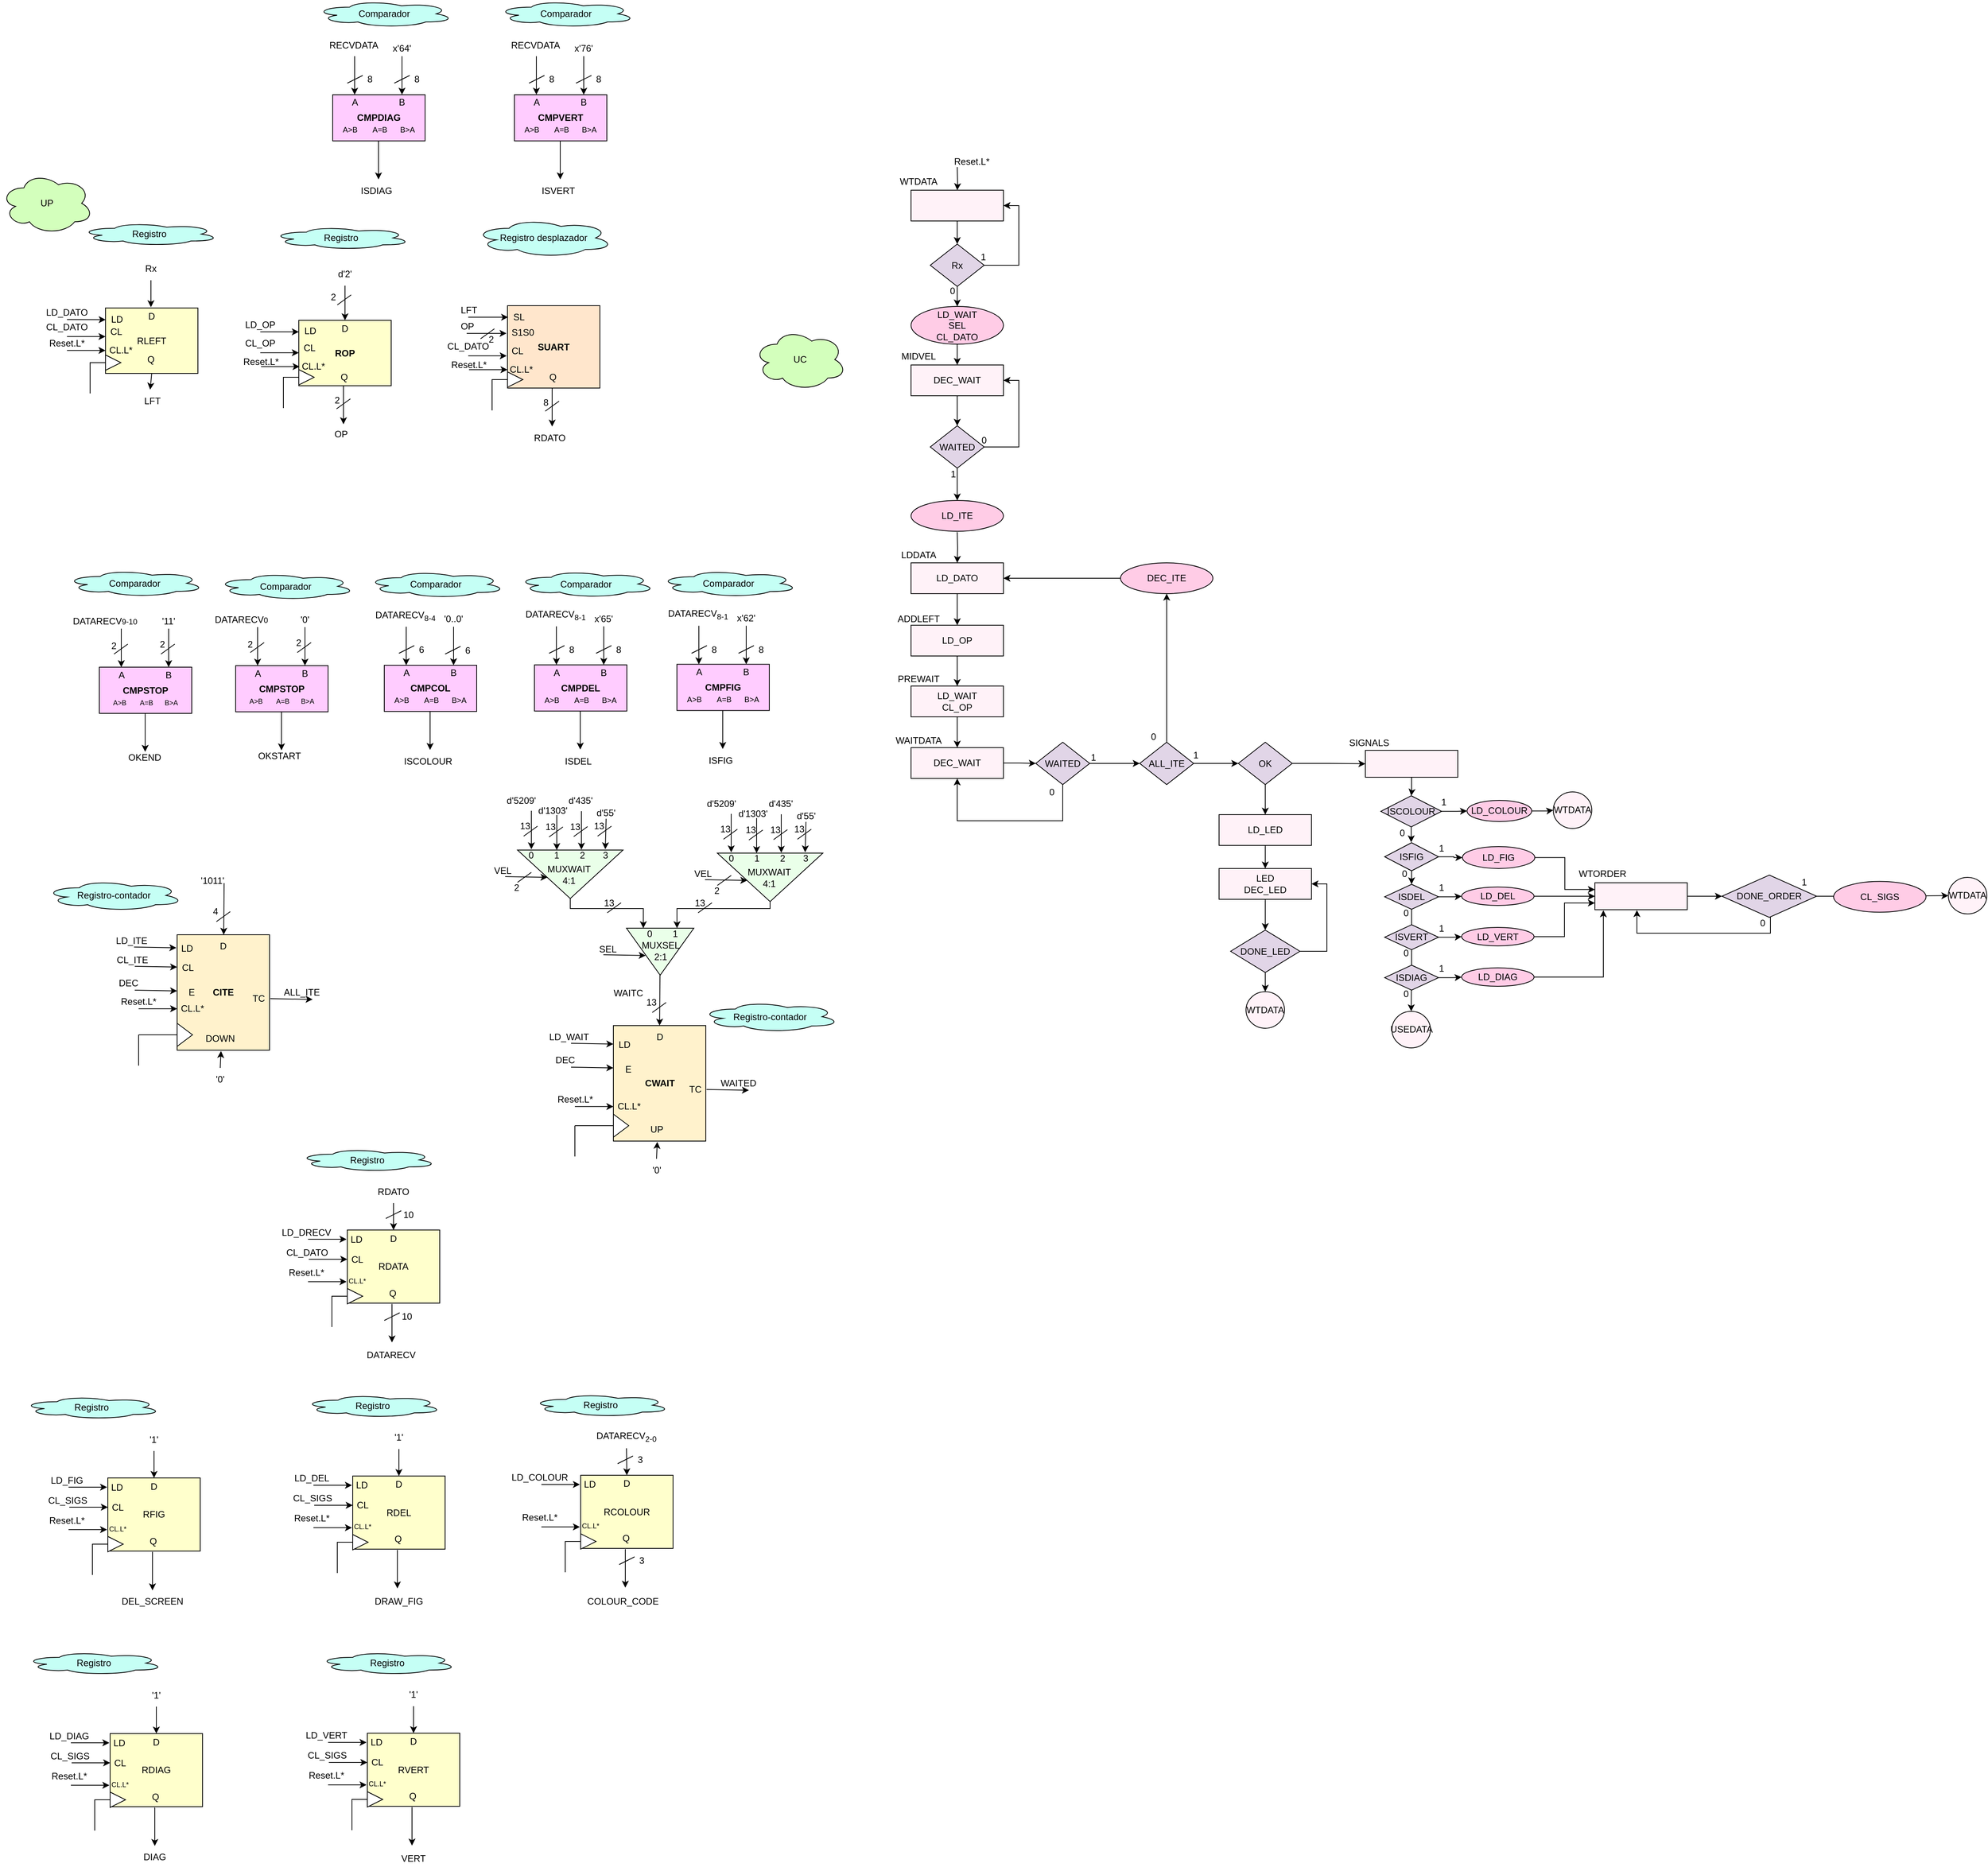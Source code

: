 <mxfile version="20.7.4" type="device" pages="2"><diagram id="ET6Z7-wbNqIhspNn6tf8" name="Página-1"><mxGraphModel dx="1463" dy="1933" grid="1" gridSize="10" guides="1" tooltips="1" connect="1" arrows="1" fold="1" page="1" pageScale="1" pageWidth="827" pageHeight="1169" math="0" shadow="0"><root><mxCell id="0"/><mxCell id="1" parent="0"/><mxCell id="QkEhWZ-XNB-RXRuDiWZ--1" value="&lt;b&gt;ROP&lt;/b&gt;" style="rounded=0;whiteSpace=wrap;html=1;fontSize=12;fillColor=#FFFFCC;" parent="1" vertex="1"><mxGeometry x="399" y="232" width="120" height="85" as="geometry"/></mxCell><mxCell id="QkEhWZ-XNB-RXRuDiWZ--2" value="D" style="text;html=1;strokeColor=none;fillColor=none;align=center;verticalAlign=middle;whiteSpace=wrap;rounded=0;fontSize=12;" parent="1" vertex="1"><mxGeometry x="449" y="238" width="20" height="10" as="geometry"/></mxCell><mxCell id="QkEhWZ-XNB-RXRuDiWZ--3" value="LD" style="text;html=1;strokeColor=none;fillColor=none;align=center;verticalAlign=middle;whiteSpace=wrap;rounded=0;fontSize=12;" parent="1" vertex="1"><mxGeometry x="404" y="236" width="20" height="20" as="geometry"/></mxCell><mxCell id="QkEhWZ-XNB-RXRuDiWZ--4" value="" style="triangle;whiteSpace=wrap;html=1;fontSize=12;" parent="1" vertex="1"><mxGeometry x="399" y="296" width="20" height="20" as="geometry"/></mxCell><mxCell id="QkEhWZ-XNB-RXRuDiWZ--5" value="" style="shape=corner;whiteSpace=wrap;html=1;fontSize=12;dx=0;dy=0;" parent="1" vertex="1"><mxGeometry x="379" y="306" width="20" height="40" as="geometry"/></mxCell><mxCell id="QkEhWZ-XNB-RXRuDiWZ--6" value="Q" style="text;html=1;strokeColor=none;fillColor=none;align=center;verticalAlign=middle;whiteSpace=wrap;rounded=0;fontSize=12;" parent="1" vertex="1"><mxGeometry x="448" y="296" width="20" height="20" as="geometry"/></mxCell><mxCell id="QkEhWZ-XNB-RXRuDiWZ--7" value="" style="endArrow=classic;html=1;rounded=0;fontSize=12;entryX=0.5;entryY=0;entryDx=0;entryDy=0;exitX=0.5;exitY=1;exitDx=0;exitDy=0;" parent="1" source="QkEhWZ-XNB-RXRuDiWZ--10" target="QkEhWZ-XNB-RXRuDiWZ--1" edge="1"><mxGeometry width="50" height="50" relative="1" as="geometry"><mxPoint x="459" y="182" as="sourcePoint"/><mxPoint x="489" y="232" as="targetPoint"/></mxGeometry></mxCell><mxCell id="QkEhWZ-XNB-RXRuDiWZ--8" value="" style="endArrow=classic;html=1;rounded=0;fontSize=12;entryX=0.5;entryY=0;entryDx=0;entryDy=0;" parent="1" edge="1"><mxGeometry width="50" height="50" relative="1" as="geometry"><mxPoint x="457" y="317" as="sourcePoint"/><mxPoint x="457" y="367" as="targetPoint"/></mxGeometry></mxCell><mxCell id="QkEhWZ-XNB-RXRuDiWZ--9" value="" style="endArrow=classic;html=1;rounded=0;fontSize=12;" parent="1" edge="1"><mxGeometry width="50" height="50" relative="1" as="geometry"><mxPoint x="349" y="247" as="sourcePoint"/><mxPoint x="399" y="247" as="targetPoint"/></mxGeometry></mxCell><mxCell id="QkEhWZ-XNB-RXRuDiWZ--10" value="d'2'" style="text;html=1;strokeColor=none;fillColor=none;align=center;verticalAlign=middle;whiteSpace=wrap;rounded=0;" parent="1" vertex="1"><mxGeometry x="429" y="157" width="60" height="30" as="geometry"/></mxCell><mxCell id="QkEhWZ-XNB-RXRuDiWZ--11" value="LD_OP" style="text;html=1;strokeColor=none;fillColor=none;align=center;verticalAlign=middle;whiteSpace=wrap;rounded=0;" parent="1" vertex="1"><mxGeometry x="319" y="223" width="60" height="30" as="geometry"/></mxCell><mxCell id="QkEhWZ-XNB-RXRuDiWZ--12" value="OP" style="text;html=1;strokeColor=none;fillColor=none;align=center;verticalAlign=middle;whiteSpace=wrap;rounded=0;" parent="1" vertex="1"><mxGeometry x="424" y="365" width="60" height="30" as="geometry"/></mxCell><mxCell id="QkEhWZ-XNB-RXRuDiWZ--13" value="" style="endArrow=none;html=1;rounded=0;" parent="1" edge="1"><mxGeometry width="50" height="50" relative="1" as="geometry"><mxPoint x="449" y="212" as="sourcePoint"/><mxPoint x="467" y="199" as="targetPoint"/></mxGeometry></mxCell><mxCell id="QkEhWZ-XNB-RXRuDiWZ--14" value="" style="endArrow=none;html=1;rounded=0;" parent="1" edge="1"><mxGeometry width="50" height="50" relative="1" as="geometry"><mxPoint x="448" y="347" as="sourcePoint"/><mxPoint x="466" y="334" as="targetPoint"/></mxGeometry></mxCell><mxCell id="QkEhWZ-XNB-RXRuDiWZ--15" value="2" style="text;html=1;strokeColor=none;fillColor=none;align=center;verticalAlign=middle;whiteSpace=wrap;rounded=0;" parent="1" vertex="1"><mxGeometry x="429" y="192" width="30" height="20" as="geometry"/></mxCell><mxCell id="QkEhWZ-XNB-RXRuDiWZ--16" value="2" style="text;html=1;strokeColor=none;fillColor=none;align=center;verticalAlign=middle;whiteSpace=wrap;rounded=0;" parent="1" vertex="1"><mxGeometry x="434" y="326" width="30" height="20" as="geometry"/></mxCell><mxCell id="QkEhWZ-XNB-RXRuDiWZ--17" value="CL" style="text;html=1;strokeColor=none;fillColor=none;align=center;verticalAlign=middle;whiteSpace=wrap;rounded=0;fontSize=12;" parent="1" vertex="1"><mxGeometry x="403" y="258" width="20" height="20" as="geometry"/></mxCell><mxCell id="QkEhWZ-XNB-RXRuDiWZ--18" value="" style="endArrow=classic;html=1;rounded=0;fontSize=12;entryX=0;entryY=0.25;entryDx=0;entryDy=0;" parent="1" edge="1"><mxGeometry width="50" height="50" relative="1" as="geometry"><mxPoint x="349" y="274.16" as="sourcePoint"/><mxPoint x="399" y="274.16" as="targetPoint"/></mxGeometry></mxCell><mxCell id="QkEhWZ-XNB-RXRuDiWZ--19" value="CL_OP" style="text;html=1;strokeColor=none;fillColor=none;align=center;verticalAlign=middle;whiteSpace=wrap;rounded=0;" parent="1" vertex="1"><mxGeometry x="319" y="247" width="60" height="30" as="geometry"/></mxCell><mxCell id="QkEhWZ-XNB-RXRuDiWZ--20" value="CL.L*" style="text;html=1;strokeColor=none;fillColor=none;align=center;verticalAlign=middle;whiteSpace=wrap;rounded=0;fontSize=12;" parent="1" vertex="1"><mxGeometry x="408" y="282" width="20" height="20" as="geometry"/></mxCell><mxCell id="QkEhWZ-XNB-RXRuDiWZ--21" value="" style="endArrow=classic;html=1;rounded=0;fontSize=12;entryX=0;entryY=0.25;entryDx=0;entryDy=0;" parent="1" edge="1"><mxGeometry width="50" height="50" relative="1" as="geometry"><mxPoint x="350" y="292.16" as="sourcePoint"/><mxPoint x="400" y="292.16" as="targetPoint"/></mxGeometry></mxCell><mxCell id="QkEhWZ-XNB-RXRuDiWZ--22" value="Reset.L*" style="text;html=1;strokeColor=none;fillColor=none;align=center;verticalAlign=middle;whiteSpace=wrap;rounded=0;" parent="1" vertex="1"><mxGeometry x="320" y="271" width="60" height="30" as="geometry"/></mxCell><mxCell id="QkEhWZ-XNB-RXRuDiWZ--24" value="&lt;b&gt;SUART&lt;/b&gt;" style="rounded=0;whiteSpace=wrap;html=1;fontSize=12;fillColor=#FFE6CC;" parent="1" vertex="1"><mxGeometry x="670" y="213" width="120" height="107" as="geometry"/></mxCell><mxCell id="QkEhWZ-XNB-RXRuDiWZ--26" value="SL" style="text;html=1;strokeColor=none;fillColor=none;align=center;verticalAlign=middle;whiteSpace=wrap;rounded=0;fontSize=12;" parent="1" vertex="1"><mxGeometry x="675" y="218" width="20" height="20" as="geometry"/></mxCell><mxCell id="QkEhWZ-XNB-RXRuDiWZ--27" value="" style="triangle;whiteSpace=wrap;html=1;fontSize=12;" parent="1" vertex="1"><mxGeometry x="670" y="299" width="20" height="20" as="geometry"/></mxCell><mxCell id="QkEhWZ-XNB-RXRuDiWZ--28" value="" style="shape=corner;whiteSpace=wrap;html=1;fontSize=12;dx=0;dy=0;" parent="1" vertex="1"><mxGeometry x="650" y="309" width="20" height="40" as="geometry"/></mxCell><mxCell id="QkEhWZ-XNB-RXRuDiWZ--29" value="Q" style="text;html=1;strokeColor=none;fillColor=none;align=center;verticalAlign=middle;whiteSpace=wrap;rounded=0;fontSize=12;" parent="1" vertex="1"><mxGeometry x="719" y="296" width="20" height="20" as="geometry"/></mxCell><mxCell id="QkEhWZ-XNB-RXRuDiWZ--31" value="" style="endArrow=classic;html=1;rounded=0;fontSize=12;entryX=0.5;entryY=0;entryDx=0;entryDy=0;" parent="1" edge="1"><mxGeometry width="50" height="50" relative="1" as="geometry"><mxPoint x="728" y="320" as="sourcePoint"/><mxPoint x="728" y="370" as="targetPoint"/></mxGeometry></mxCell><mxCell id="QkEhWZ-XNB-RXRuDiWZ--32" value="" style="endArrow=classic;html=1;rounded=0;fontSize=12;entryX=0.015;entryY=0.14;entryDx=0;entryDy=0;entryPerimeter=0;" parent="1" edge="1"><mxGeometry width="50" height="50" relative="1" as="geometry"><mxPoint x="619" y="228" as="sourcePoint"/><mxPoint x="670.8" y="227.98" as="targetPoint"/></mxGeometry></mxCell><mxCell id="QkEhWZ-XNB-RXRuDiWZ--34" value="LFT" style="text;html=1;strokeColor=none;fillColor=none;align=center;verticalAlign=middle;whiteSpace=wrap;rounded=0;" parent="1" vertex="1"><mxGeometry x="590" y="204" width="60" height="30" as="geometry"/></mxCell><mxCell id="QkEhWZ-XNB-RXRuDiWZ--35" value="RDATO" style="text;html=1;strokeColor=none;fillColor=none;align=center;verticalAlign=middle;whiteSpace=wrap;rounded=0;" parent="1" vertex="1"><mxGeometry x="695" y="370" width="60" height="30" as="geometry"/></mxCell><mxCell id="QkEhWZ-XNB-RXRuDiWZ--37" value="" style="endArrow=none;html=1;rounded=0;" parent="1" edge="1"><mxGeometry width="50" height="50" relative="1" as="geometry"><mxPoint x="719" y="350" as="sourcePoint"/><mxPoint x="737" y="337" as="targetPoint"/></mxGeometry></mxCell><mxCell id="QkEhWZ-XNB-RXRuDiWZ--39" value="8" style="text;html=1;strokeColor=none;fillColor=none;align=center;verticalAlign=middle;whiteSpace=wrap;rounded=0;" parent="1" vertex="1"><mxGeometry x="705" y="329" width="30" height="20" as="geometry"/></mxCell><mxCell id="QkEhWZ-XNB-RXRuDiWZ--40" value="S1S0" style="text;html=1;strokeColor=none;fillColor=none;align=center;verticalAlign=middle;whiteSpace=wrap;rounded=0;fontSize=12;" parent="1" vertex="1"><mxGeometry x="680" y="238" width="20" height="20" as="geometry"/></mxCell><mxCell id="QkEhWZ-XNB-RXRuDiWZ--41" value="" style="endArrow=classic;html=1;rounded=0;fontSize=12;entryX=0.015;entryY=0.14;entryDx=0;entryDy=0;entryPerimeter=0;" parent="1" edge="1"><mxGeometry width="50" height="50" relative="1" as="geometry"><mxPoint x="617" y="249" as="sourcePoint"/><mxPoint x="668.8" y="248.98" as="targetPoint"/></mxGeometry></mxCell><mxCell id="QkEhWZ-XNB-RXRuDiWZ--42" value="OP" style="text;html=1;strokeColor=none;fillColor=none;align=center;verticalAlign=middle;whiteSpace=wrap;rounded=0;" parent="1" vertex="1"><mxGeometry x="588" y="225" width="60" height="30" as="geometry"/></mxCell><mxCell id="QkEhWZ-XNB-RXRuDiWZ--45" value="" style="endArrow=none;html=1;rounded=0;" parent="1" edge="1"><mxGeometry width="50" height="50" relative="1" as="geometry"><mxPoint x="635" y="256" as="sourcePoint"/><mxPoint x="653" y="243" as="targetPoint"/></mxGeometry></mxCell><mxCell id="QkEhWZ-XNB-RXRuDiWZ--46" value="2" style="text;html=1;strokeColor=none;fillColor=none;align=center;verticalAlign=middle;whiteSpace=wrap;rounded=0;" parent="1" vertex="1"><mxGeometry x="634" y="247" width="30" height="20" as="geometry"/></mxCell><mxCell id="QkEhWZ-XNB-RXRuDiWZ--48" value="CL" style="text;html=1;strokeColor=none;fillColor=none;align=center;verticalAlign=middle;whiteSpace=wrap;rounded=0;fontSize=12;" parent="1" vertex="1"><mxGeometry x="673" y="262" width="20" height="20" as="geometry"/></mxCell><mxCell id="QkEhWZ-XNB-RXRuDiWZ--49" value="" style="endArrow=classic;html=1;rounded=0;fontSize=12;entryX=0;entryY=0.25;entryDx=0;entryDy=0;" parent="1" edge="1"><mxGeometry width="50" height="50" relative="1" as="geometry"><mxPoint x="619" y="278.16" as="sourcePoint"/><mxPoint x="669" y="278.16" as="targetPoint"/></mxGeometry></mxCell><mxCell id="QkEhWZ-XNB-RXRuDiWZ--50" value="CL_DATO" style="text;html=1;strokeColor=none;fillColor=none;align=center;verticalAlign=middle;whiteSpace=wrap;rounded=0;" parent="1" vertex="1"><mxGeometry x="589" y="251" width="60" height="30" as="geometry"/></mxCell><mxCell id="QkEhWZ-XNB-RXRuDiWZ--51" value="CL.L*" style="text;html=1;strokeColor=none;fillColor=none;align=center;verticalAlign=middle;whiteSpace=wrap;rounded=0;fontSize=12;" parent="1" vertex="1"><mxGeometry x="678" y="286" width="20" height="20" as="geometry"/></mxCell><mxCell id="QkEhWZ-XNB-RXRuDiWZ--52" value="" style="endArrow=classic;html=1;rounded=0;fontSize=12;entryX=0;entryY=0.25;entryDx=0;entryDy=0;" parent="1" edge="1"><mxGeometry width="50" height="50" relative="1" as="geometry"><mxPoint x="620" y="296.16" as="sourcePoint"/><mxPoint x="670" y="296.16" as="targetPoint"/></mxGeometry></mxCell><mxCell id="QkEhWZ-XNB-RXRuDiWZ--53" value="Reset.L*" style="text;html=1;strokeColor=none;fillColor=none;align=center;verticalAlign=middle;whiteSpace=wrap;rounded=0;" parent="1" vertex="1"><mxGeometry x="590" y="275" width="60" height="30" as="geometry"/></mxCell><mxCell id="QkEhWZ-XNB-RXRuDiWZ--60" value="" style="endArrow=classic;html=1;rounded=0;fontSize=12;entryX=0.5;entryY=0;entryDx=0;entryDy=0;exitX=0.5;exitY=1;exitDx=0;exitDy=0;" parent="1" source="QkEhWZ-XNB-RXRuDiWZ--63" edge="1"><mxGeometry width="50" height="50" relative="1" as="geometry"><mxPoint x="207" y="165" as="sourcePoint"/><mxPoint x="207" y="215" as="targetPoint"/></mxGeometry></mxCell><mxCell id="QkEhWZ-XNB-RXRuDiWZ--63" value="Rx" style="text;html=1;strokeColor=none;fillColor=none;align=center;verticalAlign=middle;whiteSpace=wrap;rounded=0;" parent="1" vertex="1"><mxGeometry x="177" y="150" width="60" height="30" as="geometry"/></mxCell><mxCell id="QkEhWZ-XNB-RXRuDiWZ--84" value="RLEFT" style="rounded=0;whiteSpace=wrap;html=1;fontSize=12;fillColor=#FFFFCC;" parent="1" vertex="1"><mxGeometry x="148" y="216" width="120" height="85" as="geometry"/></mxCell><mxCell id="QkEhWZ-XNB-RXRuDiWZ--85" value="D" style="text;html=1;strokeColor=none;fillColor=none;align=center;verticalAlign=middle;whiteSpace=wrap;rounded=0;fontSize=12;" parent="1" vertex="1"><mxGeometry x="198" y="222" width="20" height="10" as="geometry"/></mxCell><mxCell id="QkEhWZ-XNB-RXRuDiWZ--86" value="LD" style="text;html=1;strokeColor=none;fillColor=none;align=center;verticalAlign=middle;whiteSpace=wrap;rounded=0;fontSize=12;" parent="1" vertex="1"><mxGeometry x="153" y="221" width="20" height="20" as="geometry"/></mxCell><mxCell id="QkEhWZ-XNB-RXRuDiWZ--87" value="" style="triangle;whiteSpace=wrap;html=1;fontSize=12;" parent="1" vertex="1"><mxGeometry x="148" y="277" width="20" height="20" as="geometry"/></mxCell><mxCell id="QkEhWZ-XNB-RXRuDiWZ--88" value="" style="shape=corner;whiteSpace=wrap;html=1;fontSize=12;dx=0;dy=0;" parent="1" vertex="1"><mxGeometry x="128" y="287" width="20" height="40" as="geometry"/></mxCell><mxCell id="QkEhWZ-XNB-RXRuDiWZ--89" value="Q" style="text;html=1;strokeColor=none;fillColor=none;align=center;verticalAlign=middle;whiteSpace=wrap;rounded=0;fontSize=12;" parent="1" vertex="1"><mxGeometry x="197" y="273" width="20" height="20" as="geometry"/></mxCell><mxCell id="QkEhWZ-XNB-RXRuDiWZ--90" value="" style="endArrow=classic;html=1;rounded=0;fontSize=12;exitX=0.5;exitY=1;exitDx=0;exitDy=0;" parent="1" source="QkEhWZ-XNB-RXRuDiWZ--84" edge="1"><mxGeometry width="50" height="50" relative="1" as="geometry"><mxPoint x="206" y="297" as="sourcePoint"/><mxPoint x="206" y="322" as="targetPoint"/></mxGeometry></mxCell><mxCell id="QkEhWZ-XNB-RXRuDiWZ--91" value="" style="endArrow=classic;html=1;rounded=0;fontSize=12;entryX=0.002;entryY=0.179;entryDx=0;entryDy=0;entryPerimeter=0;" parent="1" target="QkEhWZ-XNB-RXRuDiWZ--84" edge="1"><mxGeometry width="50" height="50" relative="1" as="geometry"><mxPoint x="98" y="231" as="sourcePoint"/><mxPoint x="238" y="216" as="targetPoint"/></mxGeometry></mxCell><mxCell id="QkEhWZ-XNB-RXRuDiWZ--92" value="LD_DATO" style="text;html=1;strokeColor=none;fillColor=none;align=center;verticalAlign=middle;whiteSpace=wrap;rounded=0;" parent="1" vertex="1"><mxGeometry x="68" y="207" width="60" height="30" as="geometry"/></mxCell><mxCell id="QkEhWZ-XNB-RXRuDiWZ--93" value="LFT" style="text;html=1;strokeColor=none;fillColor=none;align=center;verticalAlign=middle;whiteSpace=wrap;rounded=0;" parent="1" vertex="1"><mxGeometry x="179" y="322" width="60" height="30" as="geometry"/></mxCell><mxCell id="QkEhWZ-XNB-RXRuDiWZ--95" value="&lt;b&gt;CMPSTOP&lt;/b&gt;" style="rounded=0;whiteSpace=wrap;html=1;fontSize=12;fillColor=#FFCCFF;" parent="1" vertex="1"><mxGeometry x="140" y="682.5" width="120" height="60" as="geometry"/></mxCell><mxCell id="QkEhWZ-XNB-RXRuDiWZ--96" value="A" style="text;html=1;strokeColor=none;fillColor=none;align=center;verticalAlign=middle;whiteSpace=wrap;rounded=0;fontSize=12;" parent="1" vertex="1"><mxGeometry x="159" y="682.5" width="20" height="20" as="geometry"/></mxCell><mxCell id="QkEhWZ-XNB-RXRuDiWZ--97" value="B" style="text;html=1;strokeColor=none;fillColor=none;align=center;verticalAlign=middle;whiteSpace=wrap;rounded=0;fontSize=12;" parent="1" vertex="1"><mxGeometry x="220" y="682.5" width="20" height="20" as="geometry"/></mxCell><mxCell id="QkEhWZ-XNB-RXRuDiWZ--98" value="" style="endArrow=classic;html=1;rounded=0;fontSize=12;entryX=0.75;entryY=0;entryDx=0;entryDy=0;" parent="1" target="QkEhWZ-XNB-RXRuDiWZ--95" edge="1"><mxGeometry width="50" height="50" relative="1" as="geometry"><mxPoint x="230" y="632.5" as="sourcePoint"/><mxPoint x="270" y="692.5" as="targetPoint"/></mxGeometry></mxCell><mxCell id="QkEhWZ-XNB-RXRuDiWZ--99" value="" style="endArrow=classic;html=1;rounded=0;fontSize=12;entryX=0.75;entryY=0;entryDx=0;entryDy=0;" parent="1" edge="1"><mxGeometry width="50" height="50" relative="1" as="geometry"><mxPoint x="168.5" y="632.5" as="sourcePoint"/><mxPoint x="168.5" y="682.5" as="targetPoint"/></mxGeometry></mxCell><mxCell id="QkEhWZ-XNB-RXRuDiWZ--100" value="&lt;font style=&quot;font-size: 9px;&quot;&gt;A&amp;gt;B&amp;nbsp; &amp;nbsp; &amp;nbsp; &amp;nbsp;A=B&amp;nbsp; &amp;nbsp; &amp;nbsp; B&amp;gt;A&lt;/font&gt;" style="text;html=1;strokeColor=none;fillColor=none;align=center;verticalAlign=middle;whiteSpace=wrap;rounded=0;fontSize=12;" parent="1" vertex="1"><mxGeometry x="140" y="712.5" width="120" height="30" as="geometry"/></mxCell><mxCell id="QkEhWZ-XNB-RXRuDiWZ--101" value="" style="endArrow=classic;html=1;rounded=0;fontSize=12;entryX=0.75;entryY=0;entryDx=0;entryDy=0;" parent="1" edge="1"><mxGeometry width="50" height="50" relative="1" as="geometry"><mxPoint x="199.5" y="742.5" as="sourcePoint"/><mxPoint x="199.5" y="792.5" as="targetPoint"/></mxGeometry></mxCell><mxCell id="QkEhWZ-XNB-RXRuDiWZ--102" value="" style="endArrow=none;html=1;rounded=0;" parent="1" edge="1"><mxGeometry width="50" height="50" relative="1" as="geometry"><mxPoint x="159" y="665.5" as="sourcePoint"/><mxPoint x="177" y="652.5" as="targetPoint"/></mxGeometry></mxCell><mxCell id="QkEhWZ-XNB-RXRuDiWZ--103" value="" style="endArrow=none;html=1;rounded=0;" parent="1" edge="1"><mxGeometry width="50" height="50" relative="1" as="geometry"><mxPoint x="220" y="665.5" as="sourcePoint"/><mxPoint x="238" y="652.5" as="targetPoint"/></mxGeometry></mxCell><mxCell id="QkEhWZ-XNB-RXRuDiWZ--104" value="2" style="text;html=1;strokeColor=none;fillColor=none;align=center;verticalAlign=middle;whiteSpace=wrap;rounded=0;" parent="1" vertex="1"><mxGeometry x="144" y="644.5" width="30" height="20" as="geometry"/></mxCell><mxCell id="QkEhWZ-XNB-RXRuDiWZ--105" value="2" style="text;html=1;strokeColor=none;fillColor=none;align=center;verticalAlign=middle;whiteSpace=wrap;rounded=0;" parent="1" vertex="1"><mxGeometry x="207" y="642.5" width="30" height="20" as="geometry"/></mxCell><mxCell id="QkEhWZ-XNB-RXRuDiWZ--106" value="DATARECV&lt;span style=&quot;font-size: 10px;&quot;&gt;9-10&lt;/span&gt;" style="text;html=1;strokeColor=none;fillColor=none;align=center;verticalAlign=middle;whiteSpace=wrap;rounded=0;" parent="1" vertex="1"><mxGeometry x="98" y="607.5" width="99" height="30" as="geometry"/></mxCell><mxCell id="QkEhWZ-XNB-RXRuDiWZ--107" value="'11'" style="text;html=1;strokeColor=none;fillColor=none;align=center;verticalAlign=middle;whiteSpace=wrap;rounded=0;" parent="1" vertex="1"><mxGeometry x="200" y="607.5" width="60" height="30" as="geometry"/></mxCell><mxCell id="QkEhWZ-XNB-RXRuDiWZ--108" value="OKEND" style="text;html=1;strokeColor=none;fillColor=none;align=center;verticalAlign=middle;whiteSpace=wrap;rounded=0;" parent="1" vertex="1"><mxGeometry x="169" y="784.5" width="60" height="30" as="geometry"/></mxCell><mxCell id="QkEhWZ-XNB-RXRuDiWZ--110" value="Reset.L*" style="text;html=1;strokeColor=none;fillColor=none;align=center;verticalAlign=middle;whiteSpace=wrap;rounded=0;" parent="1" vertex="1"><mxGeometry x="68" y="247" width="60" height="30" as="geometry"/></mxCell><mxCell id="QkEhWZ-XNB-RXRuDiWZ--111" value="CL.L*" style="text;html=1;strokeColor=none;fillColor=none;align=center;verticalAlign=middle;whiteSpace=wrap;rounded=0;fontSize=12;" parent="1" vertex="1"><mxGeometry x="158" y="261" width="20" height="20" as="geometry"/></mxCell><mxCell id="QkEhWZ-XNB-RXRuDiWZ--112" value="" style="endArrow=classic;html=1;rounded=0;fontSize=12;entryX=0;entryY=0.25;entryDx=0;entryDy=0;" parent="1" edge="1"><mxGeometry width="50" height="50" relative="1" as="geometry"><mxPoint x="98" y="271.16" as="sourcePoint"/><mxPoint x="148" y="271.16" as="targetPoint"/></mxGeometry></mxCell><mxCell id="ZdqeEFGo21xJkdvjT8cN-1" value="Registro desplazador" style="ellipse;shape=cloud;whiteSpace=wrap;html=1;fillColor=#C5FFF5;" parent="1" vertex="1"><mxGeometry x="627" y="100" width="180" height="50" as="geometry"/></mxCell><mxCell id="ZdqeEFGo21xJkdvjT8cN-2" value="Registro" style="ellipse;shape=cloud;whiteSpace=wrap;html=1;fillColor=#C5FFF5;" parent="1" vertex="1"><mxGeometry x="364" y="110" width="180" height="30" as="geometry"/></mxCell><mxCell id="ZdqeEFGo21xJkdvjT8cN-4" value="Registro" style="ellipse;shape=cloud;whiteSpace=wrap;html=1;fillColor=#C5FFF5;" parent="1" vertex="1"><mxGeometry x="115" y="105" width="180" height="30" as="geometry"/></mxCell><mxCell id="ZdqeEFGo21xJkdvjT8cN-9" value="Comparador" style="ellipse;shape=cloud;whiteSpace=wrap;html=1;fillColor=#C5FFF5;" parent="1" vertex="1"><mxGeometry x="96" y="556" width="180" height="35" as="geometry"/></mxCell><mxCell id="ZdqeEFGo21xJkdvjT8cN-13" value="UP" style="ellipse;shape=cloud;whiteSpace=wrap;html=1;fillColor=#D3FFBC;" parent="1" vertex="1"><mxGeometry x="12" y="40" width="120" height="80" as="geometry"/></mxCell><mxCell id="ZdqeEFGo21xJkdvjT8cN-14" value="UC" style="ellipse;shape=cloud;whiteSpace=wrap;html=1;fillColor=#D3FFBC;" parent="1" vertex="1"><mxGeometry x="990" y="243" width="120" height="80" as="geometry"/></mxCell><mxCell id="_bwy2okZrDFS8kESQkoh-19" value="&lt;div align=&quot;center&quot;&gt;&lt;b&gt;CITE&lt;/b&gt;&lt;/div&gt;" style="rounded=0;whiteSpace=wrap;html=1;fontSize=12;align=center;fillColor=#FFF2CC;" parent="1" vertex="1"><mxGeometry x="241" y="1030" width="120" height="150" as="geometry"/></mxCell><mxCell id="_bwy2okZrDFS8kESQkoh-20" value="" style="triangle;whiteSpace=wrap;html=1;fontSize=12;" parent="1" vertex="1"><mxGeometry x="241" y="1145" width="20" height="30" as="geometry"/></mxCell><mxCell id="_bwy2okZrDFS8kESQkoh-21" value="" style="endArrow=none;html=1;rounded=0;fontSize=12;entryX=0;entryY=0.5;entryDx=0;entryDy=0;" parent="1" edge="1"><mxGeometry width="50" height="50" relative="1" as="geometry"><mxPoint x="191" y="1160" as="sourcePoint"/><mxPoint x="241" y="1160" as="targetPoint"/></mxGeometry></mxCell><mxCell id="_bwy2okZrDFS8kESQkoh-22" value="" style="endArrow=none;html=1;rounded=0;fontSize=12;" parent="1" edge="1"><mxGeometry width="50" height="50" relative="1" as="geometry"><mxPoint x="191" y="1200" as="sourcePoint"/><mxPoint x="191" y="1160" as="targetPoint"/></mxGeometry></mxCell><mxCell id="_bwy2okZrDFS8kESQkoh-23" value="" style="endArrow=classic;html=1;rounded=0;fontSize=12;" parent="1" edge="1"><mxGeometry width="50" height="50" relative="1" as="geometry"><mxPoint x="186" y="1071" as="sourcePoint"/><mxPoint x="241" y="1072" as="targetPoint"/></mxGeometry></mxCell><mxCell id="_bwy2okZrDFS8kESQkoh-24" value="" style="endArrow=classic;html=1;rounded=0;fontSize=12;" parent="1" edge="1"><mxGeometry width="50" height="50" relative="1" as="geometry"><mxPoint x="186" y="1102" as="sourcePoint"/><mxPoint x="241" y="1103" as="targetPoint"/></mxGeometry></mxCell><mxCell id="_bwy2okZrDFS8kESQkoh-25" value="" style="endArrow=classic;html=1;rounded=0;fontSize=12;" parent="1" edge="1"><mxGeometry width="50" height="50" relative="1" as="geometry"><mxPoint x="362" y="1113" as="sourcePoint"/><mxPoint x="417" y="1114" as="targetPoint"/></mxGeometry></mxCell><mxCell id="_bwy2okZrDFS8kESQkoh-26" value="CL_ITE" style="text;html=1;strokeColor=none;fillColor=none;align=center;verticalAlign=middle;whiteSpace=wrap;rounded=0;" parent="1" vertex="1"><mxGeometry x="153" y="1048" width="60" height="30" as="geometry"/></mxCell><mxCell id="_bwy2okZrDFS8kESQkoh-27" value="DEC" style="text;html=1;strokeColor=none;fillColor=none;align=center;verticalAlign=middle;whiteSpace=wrap;rounded=0;" parent="1" vertex="1"><mxGeometry x="148" y="1078" width="60" height="30" as="geometry"/></mxCell><mxCell id="_bwy2okZrDFS8kESQkoh-28" value="ALL_ITE" style="text;html=1;strokeColor=none;fillColor=none;align=center;verticalAlign=middle;whiteSpace=wrap;rounded=0;" parent="1" vertex="1"><mxGeometry x="373" y="1090" width="60" height="30" as="geometry"/></mxCell><mxCell id="_bwy2okZrDFS8kESQkoh-29" value="D" style="text;html=1;strokeColor=none;fillColor=none;align=center;verticalAlign=middle;whiteSpace=wrap;rounded=0;" parent="1" vertex="1"><mxGeometry x="271" y="1030" width="60" height="30" as="geometry"/></mxCell><mxCell id="_bwy2okZrDFS8kESQkoh-30" value="CL" style="text;html=1;strokeColor=none;fillColor=none;align=center;verticalAlign=middle;whiteSpace=wrap;rounded=0;" parent="1" vertex="1"><mxGeometry x="225" y="1058" width="60" height="30" as="geometry"/></mxCell><mxCell id="_bwy2okZrDFS8kESQkoh-31" value="E" style="text;html=1;strokeColor=none;fillColor=none;align=center;verticalAlign=middle;whiteSpace=wrap;rounded=0;" parent="1" vertex="1"><mxGeometry x="230" y="1090" width="60" height="30" as="geometry"/></mxCell><mxCell id="_bwy2okZrDFS8kESQkoh-32" value="TC" style="text;html=1;strokeColor=none;fillColor=none;align=center;verticalAlign=middle;whiteSpace=wrap;rounded=0;" parent="1" vertex="1"><mxGeometry x="317" y="1098" width="60" height="30" as="geometry"/></mxCell><mxCell id="_bwy2okZrDFS8kESQkoh-33" value="" style="endArrow=classic;html=1;rounded=0;exitX=0.5;exitY=0;exitDx=0;exitDy=0;" parent="1" source="_bwy2okZrDFS8kESQkoh-34" edge="1"><mxGeometry width="50" height="50" relative="1" as="geometry"><mxPoint x="298" y="1221" as="sourcePoint"/><mxPoint x="298" y="1181.0" as="targetPoint"/></mxGeometry></mxCell><mxCell id="_bwy2okZrDFS8kESQkoh-34" value="'0'" style="text;html=1;strokeColor=none;fillColor=none;align=center;verticalAlign=middle;whiteSpace=wrap;rounded=0;" parent="1" vertex="1"><mxGeometry x="282" y="1203" width="30" height="30" as="geometry"/></mxCell><mxCell id="_bwy2okZrDFS8kESQkoh-35" value="DOWN" style="text;html=1;strokeColor=none;fillColor=none;align=center;verticalAlign=middle;whiteSpace=wrap;rounded=0;" parent="1" vertex="1"><mxGeometry x="267" y="1150" width="60" height="30" as="geometry"/></mxCell><mxCell id="_bwy2okZrDFS8kESQkoh-36" value="Registro-contador" style="ellipse;shape=cloud;whiteSpace=wrap;html=1;fillColor=#C5FFF5;" parent="1" vertex="1"><mxGeometry x="921" y="1116.5" width="180" height="40" as="geometry"/></mxCell><mxCell id="_bwy2okZrDFS8kESQkoh-54" value="Registro-contador" style="ellipse;shape=cloud;whiteSpace=wrap;html=1;fillColor=#C5FFF5;" parent="1" vertex="1"><mxGeometry x="69" y="959" width="180" height="40" as="geometry"/></mxCell><mxCell id="_bwy2okZrDFS8kESQkoh-59" value="Reset.L*" style="text;html=1;strokeColor=none;fillColor=none;align=center;verticalAlign=middle;whiteSpace=wrap;rounded=0;" parent="1" vertex="1"><mxGeometry x="161" y="1102" width="60" height="30" as="geometry"/></mxCell><mxCell id="_bwy2okZrDFS8kESQkoh-60" value="CL.L*" style="text;html=1;strokeColor=none;fillColor=none;align=center;verticalAlign=middle;whiteSpace=wrap;rounded=0;fontSize=12;" parent="1" vertex="1"><mxGeometry x="251" y="1116" width="20" height="20" as="geometry"/></mxCell><mxCell id="_bwy2okZrDFS8kESQkoh-61" value="" style="endArrow=classic;html=1;rounded=0;fontSize=12;entryX=0;entryY=0.25;entryDx=0;entryDy=0;" parent="1" edge="1"><mxGeometry width="50" height="50" relative="1" as="geometry"><mxPoint x="191" y="1126.16" as="sourcePoint"/><mxPoint x="241" y="1126.16" as="targetPoint"/></mxGeometry></mxCell><mxCell id="aEV7Gx7-7d3nOofYmgrN-102" value="" style="endArrow=classic;html=1;rounded=0;fontSize=9;entryX=0.5;entryY=0;entryDx=0;entryDy=0;" parent="1" edge="1"><mxGeometry width="50" height="50" relative="1" as="geometry"><mxPoint x="302" y="963" as="sourcePoint"/><mxPoint x="301.5" y="1030" as="targetPoint"/></mxGeometry></mxCell><mxCell id="aEV7Gx7-7d3nOofYmgrN-103" value="'1011'" style="text;html=1;strokeColor=none;fillColor=none;align=center;verticalAlign=middle;whiteSpace=wrap;rounded=0;fontSize=12;" parent="1" vertex="1"><mxGeometry x="257" y="945" width="60" height="30" as="geometry"/></mxCell><mxCell id="aEV7Gx7-7d3nOofYmgrN-104" value="" style="endArrow=none;html=1;rounded=0;" parent="1" edge="1"><mxGeometry width="50" height="50" relative="1" as="geometry"><mxPoint x="292" y="1013" as="sourcePoint"/><mxPoint x="310" y="1000" as="targetPoint"/></mxGeometry></mxCell><mxCell id="aEV7Gx7-7d3nOofYmgrN-105" value="4" style="text;html=1;strokeColor=none;fillColor=none;align=center;verticalAlign=middle;whiteSpace=wrap;rounded=0;" parent="1" vertex="1"><mxGeometry x="276" y="990" width="30" height="20" as="geometry"/></mxCell><mxCell id="aEV7Gx7-7d3nOofYmgrN-107" value="" style="endArrow=classic;html=1;rounded=0;fontSize=12;" parent="1" edge="1"><mxGeometry width="50" height="50" relative="1" as="geometry"><mxPoint x="185" y="1046" as="sourcePoint"/><mxPoint x="240" y="1047" as="targetPoint"/></mxGeometry></mxCell><mxCell id="aEV7Gx7-7d3nOofYmgrN-108" value="LD_ITE" style="text;html=1;strokeColor=none;fillColor=none;align=center;verticalAlign=middle;whiteSpace=wrap;rounded=0;" parent="1" vertex="1"><mxGeometry x="152" y="1023" width="60" height="30" as="geometry"/></mxCell><mxCell id="aEV7Gx7-7d3nOofYmgrN-109" value="LD" style="text;html=1;strokeColor=none;fillColor=none;align=center;verticalAlign=middle;whiteSpace=wrap;rounded=0;" parent="1" vertex="1"><mxGeometry x="224" y="1033" width="60" height="30" as="geometry"/></mxCell><mxCell id="wlDbBuPyVWn4SAgXaq3N-77" value="Registro" style="ellipse;shape=cloud;whiteSpace=wrap;html=1;fillColor=#C5FFF5;" parent="1" vertex="1"><mxGeometry x="398" y="1307.5" width="180" height="30" as="geometry"/></mxCell><mxCell id="wlDbBuPyVWn4SAgXaq3N-78" value="RDATA" style="rounded=0;whiteSpace=wrap;html=1;fontSize=12;fillColor=#FFFFCC;" parent="1" vertex="1"><mxGeometry x="462" y="1413.5" width="120" height="95" as="geometry"/></mxCell><mxCell id="wlDbBuPyVWn4SAgXaq3N-79" value="D" style="text;html=1;strokeColor=none;fillColor=none;align=center;verticalAlign=middle;whiteSpace=wrap;rounded=0;fontSize=12;" parent="1" vertex="1"><mxGeometry x="512" y="1419.5" width="20" height="10" as="geometry"/></mxCell><mxCell id="wlDbBuPyVWn4SAgXaq3N-80" value="" style="triangle;whiteSpace=wrap;html=1;fontSize=12;" parent="1" vertex="1"><mxGeometry x="462" y="1489.5" width="20" height="20" as="geometry"/></mxCell><mxCell id="wlDbBuPyVWn4SAgXaq3N-81" value="" style="shape=corner;whiteSpace=wrap;html=1;fontSize=12;dx=0;dy=0;" parent="1" vertex="1"><mxGeometry x="442" y="1499.5" width="20" height="40" as="geometry"/></mxCell><mxCell id="wlDbBuPyVWn4SAgXaq3N-82" value="Q" style="text;html=1;strokeColor=none;fillColor=none;align=center;verticalAlign=middle;whiteSpace=wrap;rounded=0;fontSize=12;" parent="1" vertex="1"><mxGeometry x="511" y="1485.5" width="20" height="20" as="geometry"/></mxCell><mxCell id="wlDbBuPyVWn4SAgXaq3N-83" value="" style="endArrow=classic;html=1;rounded=0;fontSize=12;entryX=0.5;entryY=0;entryDx=0;entryDy=0;exitX=0.5;exitY=1;exitDx=0;exitDy=0;" parent="1" source="wlDbBuPyVWn4SAgXaq3N-85" target="wlDbBuPyVWn4SAgXaq3N-78" edge="1"><mxGeometry width="50" height="50" relative="1" as="geometry"><mxPoint x="522" y="1363.5" as="sourcePoint"/><mxPoint x="552" y="1413.5" as="targetPoint"/></mxGeometry></mxCell><mxCell id="wlDbBuPyVWn4SAgXaq3N-84" value="" style="endArrow=classic;html=1;rounded=0;fontSize=12;entryX=0.5;entryY=0;entryDx=0;entryDy=0;" parent="1" edge="1"><mxGeometry width="50" height="50" relative="1" as="geometry"><mxPoint x="520" y="1509.5" as="sourcePoint"/><mxPoint x="520" y="1559.5" as="targetPoint"/></mxGeometry></mxCell><mxCell id="wlDbBuPyVWn4SAgXaq3N-85" value="RDATO" style="text;html=1;strokeColor=none;fillColor=none;align=center;verticalAlign=middle;whiteSpace=wrap;rounded=0;" parent="1" vertex="1"><mxGeometry x="492" y="1348.5" width="60" height="30" as="geometry"/></mxCell><mxCell id="wlDbBuPyVWn4SAgXaq3N-86" value="DATARECV" style="text;html=1;strokeColor=none;fillColor=none;align=center;verticalAlign=middle;whiteSpace=wrap;rounded=0;" parent="1" vertex="1"><mxGeometry x="489" y="1561" width="60" height="30" as="geometry"/></mxCell><mxCell id="wlDbBuPyVWn4SAgXaq3N-87" value="LD" style="text;html=1;strokeColor=none;fillColor=none;align=center;verticalAlign=middle;whiteSpace=wrap;rounded=0;fontSize=12;" parent="1" vertex="1"><mxGeometry x="464" y="1415.5" width="20" height="20" as="geometry"/></mxCell><mxCell id="wlDbBuPyVWn4SAgXaq3N-88" value="" style="endArrow=classic;html=1;rounded=0;fontSize=12;entryX=0;entryY=0.25;entryDx=0;entryDy=0;" parent="1" edge="1"><mxGeometry width="50" height="50" relative="1" as="geometry"><mxPoint x="411.0" y="1425.5" as="sourcePoint"/><mxPoint x="461.0" y="1425.5" as="targetPoint"/></mxGeometry></mxCell><mxCell id="wlDbBuPyVWn4SAgXaq3N-89" value="LD_DRECV" style="text;html=1;strokeColor=none;fillColor=none;align=center;verticalAlign=middle;whiteSpace=wrap;rounded=0;" parent="1" vertex="1"><mxGeometry x="379" y="1401.5" width="60" height="30" as="geometry"/></mxCell><mxCell id="wlDbBuPyVWn4SAgXaq3N-90" value="Reset.L*" style="text;html=1;strokeColor=none;fillColor=none;align=center;verticalAlign=middle;whiteSpace=wrap;rounded=0;" parent="1" vertex="1"><mxGeometry x="379" y="1453.5" width="60" height="30" as="geometry"/></mxCell><mxCell id="wlDbBuPyVWn4SAgXaq3N-91" value="CL.L*" style="text;html=1;strokeColor=none;fillColor=none;align=center;verticalAlign=middle;whiteSpace=wrap;rounded=0;fontSize=9;" parent="1" vertex="1"><mxGeometry x="465" y="1469.5" width="20" height="20" as="geometry"/></mxCell><mxCell id="wlDbBuPyVWn4SAgXaq3N-92" value="" style="endArrow=classic;html=1;rounded=0;fontSize=12;entryX=0;entryY=0.25;entryDx=0;entryDy=0;" parent="1" edge="1"><mxGeometry width="50" height="50" relative="1" as="geometry"><mxPoint x="411.0" y="1480.66" as="sourcePoint"/><mxPoint x="461.0" y="1480.66" as="targetPoint"/></mxGeometry></mxCell><mxCell id="wlDbBuPyVWn4SAgXaq3N-93" value="CL" style="text;html=1;strokeColor=none;fillColor=none;align=center;verticalAlign=middle;whiteSpace=wrap;rounded=0;fontSize=12;" parent="1" vertex="1"><mxGeometry x="465" y="1441.5" width="20" height="20" as="geometry"/></mxCell><mxCell id="wlDbBuPyVWn4SAgXaq3N-94" value="" style="endArrow=classic;html=1;rounded=0;fontSize=12;entryX=0;entryY=0.25;entryDx=0;entryDy=0;" parent="1" edge="1"><mxGeometry width="50" height="50" relative="1" as="geometry"><mxPoint x="412" y="1451.5" as="sourcePoint"/><mxPoint x="462" y="1451.5" as="targetPoint"/></mxGeometry></mxCell><mxCell id="wlDbBuPyVWn4SAgXaq3N-95" value="CL_DATO" style="text;html=1;strokeColor=none;fillColor=none;align=center;verticalAlign=middle;whiteSpace=wrap;rounded=0;" parent="1" vertex="1"><mxGeometry x="380" y="1427.5" width="60" height="30" as="geometry"/></mxCell><mxCell id="rnNxO3geoGJhBylVegp6-50" value="RFIG" style="rounded=0;whiteSpace=wrap;html=1;fontSize=12;fillColor=#FFFFCC;" parent="1" vertex="1"><mxGeometry x="151" y="1735.5" width="120" height="95" as="geometry"/></mxCell><mxCell id="rnNxO3geoGJhBylVegp6-51" value="D" style="text;html=1;strokeColor=none;fillColor=none;align=center;verticalAlign=middle;whiteSpace=wrap;rounded=0;fontSize=12;" parent="1" vertex="1"><mxGeometry x="201" y="1741.5" width="20" height="10" as="geometry"/></mxCell><mxCell id="rnNxO3geoGJhBylVegp6-52" value="" style="triangle;whiteSpace=wrap;html=1;fontSize=12;" parent="1" vertex="1"><mxGeometry x="151" y="1811.5" width="20" height="20" as="geometry"/></mxCell><mxCell id="rnNxO3geoGJhBylVegp6-53" value="" style="shape=corner;whiteSpace=wrap;html=1;fontSize=12;dx=0;dy=0;" parent="1" vertex="1"><mxGeometry x="131" y="1821.5" width="20" height="40" as="geometry"/></mxCell><mxCell id="rnNxO3geoGJhBylVegp6-54" value="Q" style="text;html=1;strokeColor=none;fillColor=none;align=center;verticalAlign=middle;whiteSpace=wrap;rounded=0;fontSize=12;" parent="1" vertex="1"><mxGeometry x="200" y="1807.5" width="20" height="20" as="geometry"/></mxCell><mxCell id="rnNxO3geoGJhBylVegp6-55" value="" style="endArrow=classic;html=1;rounded=0;fontSize=12;entryX=0.5;entryY=0;entryDx=0;entryDy=0;exitX=0.5;exitY=1;exitDx=0;exitDy=0;" parent="1" source="rnNxO3geoGJhBylVegp6-57" target="rnNxO3geoGJhBylVegp6-50" edge="1"><mxGeometry width="50" height="50" relative="1" as="geometry"><mxPoint x="211" y="1685.5" as="sourcePoint"/><mxPoint x="241" y="1735.5" as="targetPoint"/></mxGeometry></mxCell><mxCell id="rnNxO3geoGJhBylVegp6-56" value="" style="endArrow=classic;html=1;rounded=0;fontSize=12;entryX=0.5;entryY=0;entryDx=0;entryDy=0;" parent="1" edge="1"><mxGeometry width="50" height="50" relative="1" as="geometry"><mxPoint x="209" y="1831.5" as="sourcePoint"/><mxPoint x="209" y="1881.5" as="targetPoint"/></mxGeometry></mxCell><mxCell id="rnNxO3geoGJhBylVegp6-57" value="'1'" style="text;html=1;strokeColor=none;fillColor=none;align=center;verticalAlign=middle;whiteSpace=wrap;rounded=0;" parent="1" vertex="1"><mxGeometry x="181" y="1670.5" width="60" height="30" as="geometry"/></mxCell><mxCell id="rnNxO3geoGJhBylVegp6-58" value="DEL_SCREEN" style="text;html=1;strokeColor=none;fillColor=none;align=center;verticalAlign=middle;whiteSpace=wrap;rounded=0;" parent="1" vertex="1"><mxGeometry x="179" y="1881" width="60" height="30" as="geometry"/></mxCell><mxCell id="rnNxO3geoGJhBylVegp6-59" value="LD" style="text;html=1;strokeColor=none;fillColor=none;align=center;verticalAlign=middle;whiteSpace=wrap;rounded=0;fontSize=12;" parent="1" vertex="1"><mxGeometry x="153" y="1737.5" width="20" height="20" as="geometry"/></mxCell><mxCell id="rnNxO3geoGJhBylVegp6-60" value="" style="endArrow=classic;html=1;rounded=0;fontSize=12;entryX=0;entryY=0.25;entryDx=0;entryDy=0;" parent="1" edge="1"><mxGeometry width="50" height="50" relative="1" as="geometry"><mxPoint x="100" y="1747.5" as="sourcePoint"/><mxPoint x="150" y="1747.5" as="targetPoint"/></mxGeometry></mxCell><mxCell id="rnNxO3geoGJhBylVegp6-61" value="LD_FIG" style="text;html=1;strokeColor=none;fillColor=none;align=center;verticalAlign=middle;whiteSpace=wrap;rounded=0;" parent="1" vertex="1"><mxGeometry x="68" y="1723.5" width="60" height="30" as="geometry"/></mxCell><mxCell id="rnNxO3geoGJhBylVegp6-62" value="Reset.L*" style="text;html=1;strokeColor=none;fillColor=none;align=center;verticalAlign=middle;whiteSpace=wrap;rounded=0;" parent="1" vertex="1"><mxGeometry x="68" y="1775.5" width="60" height="30" as="geometry"/></mxCell><mxCell id="rnNxO3geoGJhBylVegp6-63" value="CL.L*" style="text;html=1;strokeColor=none;fillColor=none;align=center;verticalAlign=middle;whiteSpace=wrap;rounded=0;fontSize=9;" parent="1" vertex="1"><mxGeometry x="154" y="1791.5" width="20" height="20" as="geometry"/></mxCell><mxCell id="rnNxO3geoGJhBylVegp6-64" value="" style="endArrow=classic;html=1;rounded=0;fontSize=12;entryX=0;entryY=0.25;entryDx=0;entryDy=0;" parent="1" edge="1"><mxGeometry width="50" height="50" relative="1" as="geometry"><mxPoint x="100" y="1802.66" as="sourcePoint"/><mxPoint x="150" y="1802.66" as="targetPoint"/></mxGeometry></mxCell><mxCell id="rnNxO3geoGJhBylVegp6-65" value="CL" style="text;html=1;strokeColor=none;fillColor=none;align=center;verticalAlign=middle;whiteSpace=wrap;rounded=0;fontSize=12;" parent="1" vertex="1"><mxGeometry x="154" y="1763.5" width="20" height="20" as="geometry"/></mxCell><mxCell id="rnNxO3geoGJhBylVegp6-66" value="" style="endArrow=classic;html=1;rounded=0;fontSize=12;entryX=0;entryY=0.25;entryDx=0;entryDy=0;" parent="1" edge="1"><mxGeometry width="50" height="50" relative="1" as="geometry"><mxPoint x="101" y="1773.5" as="sourcePoint"/><mxPoint x="151" y="1773.5" as="targetPoint"/></mxGeometry></mxCell><mxCell id="rnNxO3geoGJhBylVegp6-67" value="CL_SIGS" style="text;html=1;strokeColor=none;fillColor=none;align=center;verticalAlign=middle;whiteSpace=wrap;rounded=0;" parent="1" vertex="1"><mxGeometry x="69" y="1749.5" width="60" height="30" as="geometry"/></mxCell><mxCell id="rnNxO3geoGJhBylVegp6-69" value="Registro" style="ellipse;shape=cloud;whiteSpace=wrap;html=1;fillColor=#C5FFF5;" parent="1" vertex="1"><mxGeometry x="40" y="1629" width="180" height="30" as="geometry"/></mxCell><mxCell id="rnNxO3geoGJhBylVegp6-70" value="Registro" style="ellipse;shape=cloud;whiteSpace=wrap;html=1;fillColor=#C5FFF5;" parent="1" vertex="1"><mxGeometry x="405" y="1627" width="180" height="30" as="geometry"/></mxCell><mxCell id="rnNxO3geoGJhBylVegp6-71" value="RDEL" style="rounded=0;whiteSpace=wrap;html=1;fontSize=12;fillColor=#FFFFCC;" parent="1" vertex="1"><mxGeometry x="469" y="1733" width="120" height="95" as="geometry"/></mxCell><mxCell id="rnNxO3geoGJhBylVegp6-72" value="D" style="text;html=1;strokeColor=none;fillColor=none;align=center;verticalAlign=middle;whiteSpace=wrap;rounded=0;fontSize=12;" parent="1" vertex="1"><mxGeometry x="519" y="1739" width="20" height="10" as="geometry"/></mxCell><mxCell id="rnNxO3geoGJhBylVegp6-73" value="" style="triangle;whiteSpace=wrap;html=1;fontSize=12;" parent="1" vertex="1"><mxGeometry x="469" y="1809" width="20" height="20" as="geometry"/></mxCell><mxCell id="rnNxO3geoGJhBylVegp6-74" value="" style="shape=corner;whiteSpace=wrap;html=1;fontSize=12;dx=0;dy=0;" parent="1" vertex="1"><mxGeometry x="449" y="1819" width="20" height="40" as="geometry"/></mxCell><mxCell id="rnNxO3geoGJhBylVegp6-75" value="Q" style="text;html=1;strokeColor=none;fillColor=none;align=center;verticalAlign=middle;whiteSpace=wrap;rounded=0;fontSize=12;" parent="1" vertex="1"><mxGeometry x="518" y="1805" width="20" height="20" as="geometry"/></mxCell><mxCell id="rnNxO3geoGJhBylVegp6-76" value="" style="endArrow=classic;html=1;rounded=0;fontSize=12;entryX=0.5;entryY=0;entryDx=0;entryDy=0;exitX=0.5;exitY=1;exitDx=0;exitDy=0;" parent="1" source="rnNxO3geoGJhBylVegp6-78" target="rnNxO3geoGJhBylVegp6-71" edge="1"><mxGeometry width="50" height="50" relative="1" as="geometry"><mxPoint x="529" y="1683" as="sourcePoint"/><mxPoint x="559" y="1733" as="targetPoint"/></mxGeometry></mxCell><mxCell id="rnNxO3geoGJhBylVegp6-77" value="" style="endArrow=classic;html=1;rounded=0;fontSize=12;entryX=0.5;entryY=0;entryDx=0;entryDy=0;" parent="1" edge="1"><mxGeometry width="50" height="50" relative="1" as="geometry"><mxPoint x="527.0" y="1829" as="sourcePoint"/><mxPoint x="527.0" y="1879" as="targetPoint"/></mxGeometry></mxCell><mxCell id="rnNxO3geoGJhBylVegp6-78" value="'1'" style="text;html=1;strokeColor=none;fillColor=none;align=center;verticalAlign=middle;whiteSpace=wrap;rounded=0;" parent="1" vertex="1"><mxGeometry x="499" y="1668" width="60" height="30" as="geometry"/></mxCell><mxCell id="rnNxO3geoGJhBylVegp6-79" value="DRAW_FIG" style="text;html=1;strokeColor=none;fillColor=none;align=center;verticalAlign=middle;whiteSpace=wrap;rounded=0;" parent="1" vertex="1"><mxGeometry x="499" y="1881" width="60" height="30" as="geometry"/></mxCell><mxCell id="rnNxO3geoGJhBylVegp6-80" value="LD" style="text;html=1;strokeColor=none;fillColor=none;align=center;verticalAlign=middle;whiteSpace=wrap;rounded=0;fontSize=12;" parent="1" vertex="1"><mxGeometry x="471" y="1735" width="20" height="20" as="geometry"/></mxCell><mxCell id="rnNxO3geoGJhBylVegp6-81" value="" style="endArrow=classic;html=1;rounded=0;fontSize=12;entryX=0;entryY=0.25;entryDx=0;entryDy=0;" parent="1" edge="1"><mxGeometry width="50" height="50" relative="1" as="geometry"><mxPoint x="418.0" y="1745" as="sourcePoint"/><mxPoint x="468.0" y="1745" as="targetPoint"/></mxGeometry></mxCell><mxCell id="rnNxO3geoGJhBylVegp6-82" value="LD_DEL" style="text;html=1;strokeColor=none;fillColor=none;align=center;verticalAlign=middle;whiteSpace=wrap;rounded=0;" parent="1" vertex="1"><mxGeometry x="386" y="1721" width="60" height="30" as="geometry"/></mxCell><mxCell id="rnNxO3geoGJhBylVegp6-83" value="Reset.L*" style="text;html=1;strokeColor=none;fillColor=none;align=center;verticalAlign=middle;whiteSpace=wrap;rounded=0;" parent="1" vertex="1"><mxGeometry x="386" y="1773" width="60" height="30" as="geometry"/></mxCell><mxCell id="rnNxO3geoGJhBylVegp6-84" value="CL.L*" style="text;html=1;strokeColor=none;fillColor=none;align=center;verticalAlign=middle;whiteSpace=wrap;rounded=0;fontSize=9;" parent="1" vertex="1"><mxGeometry x="472" y="1789" width="20" height="20" as="geometry"/></mxCell><mxCell id="rnNxO3geoGJhBylVegp6-85" value="" style="endArrow=classic;html=1;rounded=0;fontSize=12;entryX=0;entryY=0.25;entryDx=0;entryDy=0;" parent="1" edge="1"><mxGeometry width="50" height="50" relative="1" as="geometry"><mxPoint x="418.0" y="1800.16" as="sourcePoint"/><mxPoint x="468.0" y="1800.16" as="targetPoint"/></mxGeometry></mxCell><mxCell id="rnNxO3geoGJhBylVegp6-86" value="CL" style="text;html=1;strokeColor=none;fillColor=none;align=center;verticalAlign=middle;whiteSpace=wrap;rounded=0;fontSize=12;" parent="1" vertex="1"><mxGeometry x="472" y="1761" width="20" height="20" as="geometry"/></mxCell><mxCell id="rnNxO3geoGJhBylVegp6-87" value="" style="endArrow=classic;html=1;rounded=0;fontSize=12;entryX=0;entryY=0.25;entryDx=0;entryDy=0;" parent="1" edge="1"><mxGeometry width="50" height="50" relative="1" as="geometry"><mxPoint x="419" y="1771" as="sourcePoint"/><mxPoint x="469" y="1771" as="targetPoint"/></mxGeometry></mxCell><mxCell id="rnNxO3geoGJhBylVegp6-88" value="CL_SIGS" style="text;html=1;strokeColor=none;fillColor=none;align=center;verticalAlign=middle;whiteSpace=wrap;rounded=0;" parent="1" vertex="1"><mxGeometry x="387" y="1747" width="60" height="30" as="geometry"/></mxCell><mxCell id="rnNxO3geoGJhBylVegp6-89" value="Registro" style="ellipse;shape=cloud;whiteSpace=wrap;html=1;fillColor=#C5FFF5;" parent="1" vertex="1"><mxGeometry x="701" y="1626" width="180" height="30" as="geometry"/></mxCell><mxCell id="rnNxO3geoGJhBylVegp6-90" value="RCOLOUR" style="rounded=0;whiteSpace=wrap;html=1;fontSize=12;fillColor=#FFFFCC;" parent="1" vertex="1"><mxGeometry x="765" y="1732" width="120" height="95" as="geometry"/></mxCell><mxCell id="rnNxO3geoGJhBylVegp6-91" value="D" style="text;html=1;strokeColor=none;fillColor=none;align=center;verticalAlign=middle;whiteSpace=wrap;rounded=0;fontSize=12;" parent="1" vertex="1"><mxGeometry x="815" y="1738" width="20" height="10" as="geometry"/></mxCell><mxCell id="rnNxO3geoGJhBylVegp6-92" value="" style="triangle;whiteSpace=wrap;html=1;fontSize=12;" parent="1" vertex="1"><mxGeometry x="765" y="1808" width="20" height="20" as="geometry"/></mxCell><mxCell id="rnNxO3geoGJhBylVegp6-93" value="" style="shape=corner;whiteSpace=wrap;html=1;fontSize=12;dx=0;dy=0;" parent="1" vertex="1"><mxGeometry x="745" y="1818" width="20" height="40" as="geometry"/></mxCell><mxCell id="rnNxO3geoGJhBylVegp6-94" value="Q" style="text;html=1;strokeColor=none;fillColor=none;align=center;verticalAlign=middle;whiteSpace=wrap;rounded=0;fontSize=12;" parent="1" vertex="1"><mxGeometry x="814" y="1804" width="20" height="20" as="geometry"/></mxCell><mxCell id="rnNxO3geoGJhBylVegp6-95" value="" style="endArrow=classic;html=1;rounded=0;fontSize=12;entryX=0.5;entryY=0;entryDx=0;entryDy=0;exitX=0.5;exitY=1;exitDx=0;exitDy=0;" parent="1" source="rnNxO3geoGJhBylVegp6-97" target="rnNxO3geoGJhBylVegp6-90" edge="1"><mxGeometry width="50" height="50" relative="1" as="geometry"><mxPoint x="825" y="1682" as="sourcePoint"/><mxPoint x="855" y="1732" as="targetPoint"/></mxGeometry></mxCell><mxCell id="rnNxO3geoGJhBylVegp6-96" value="" style="endArrow=classic;html=1;rounded=0;fontSize=12;entryX=0.5;entryY=0;entryDx=0;entryDy=0;" parent="1" edge="1"><mxGeometry width="50" height="50" relative="1" as="geometry"><mxPoint x="823.0" y="1828" as="sourcePoint"/><mxPoint x="823.0" y="1878" as="targetPoint"/></mxGeometry></mxCell><mxCell id="rnNxO3geoGJhBylVegp6-97" value="DATARECV&lt;sub&gt;2-0&lt;/sub&gt;" style="text;html=1;strokeColor=none;fillColor=none;align=center;verticalAlign=middle;whiteSpace=wrap;rounded=0;" parent="1" vertex="1"><mxGeometry x="777" y="1667" width="95" height="30" as="geometry"/></mxCell><mxCell id="rnNxO3geoGJhBylVegp6-98" value="COLOUR_CODE" style="text;html=1;strokeColor=none;fillColor=none;align=center;verticalAlign=middle;whiteSpace=wrap;rounded=0;" parent="1" vertex="1"><mxGeometry x="790" y="1881" width="60" height="30" as="geometry"/></mxCell><mxCell id="rnNxO3geoGJhBylVegp6-99" value="LD" style="text;html=1;strokeColor=none;fillColor=none;align=center;verticalAlign=middle;whiteSpace=wrap;rounded=0;fontSize=12;" parent="1" vertex="1"><mxGeometry x="767" y="1734" width="20" height="20" as="geometry"/></mxCell><mxCell id="rnNxO3geoGJhBylVegp6-100" value="" style="endArrow=classic;html=1;rounded=0;fontSize=12;entryX=0;entryY=0.25;entryDx=0;entryDy=0;" parent="1" edge="1"><mxGeometry width="50" height="50" relative="1" as="geometry"><mxPoint x="714.0" y="1744" as="sourcePoint"/><mxPoint x="764.0" y="1744" as="targetPoint"/></mxGeometry></mxCell><mxCell id="rnNxO3geoGJhBylVegp6-101" value="LD_COLOUR" style="text;html=1;strokeColor=none;fillColor=none;align=center;verticalAlign=middle;whiteSpace=wrap;rounded=0;" parent="1" vertex="1"><mxGeometry x="682" y="1720" width="60" height="30" as="geometry"/></mxCell><mxCell id="rnNxO3geoGJhBylVegp6-102" value="Reset.L*" style="text;html=1;strokeColor=none;fillColor=none;align=center;verticalAlign=middle;whiteSpace=wrap;rounded=0;" parent="1" vertex="1"><mxGeometry x="682" y="1772" width="60" height="30" as="geometry"/></mxCell><mxCell id="rnNxO3geoGJhBylVegp6-103" value="CL.L*" style="text;html=1;strokeColor=none;fillColor=none;align=center;verticalAlign=middle;whiteSpace=wrap;rounded=0;fontSize=9;" parent="1" vertex="1"><mxGeometry x="768" y="1788" width="20" height="20" as="geometry"/></mxCell><mxCell id="rnNxO3geoGJhBylVegp6-104" value="" style="endArrow=classic;html=1;rounded=0;fontSize=12;entryX=0;entryY=0.25;entryDx=0;entryDy=0;" parent="1" edge="1"><mxGeometry width="50" height="50" relative="1" as="geometry"><mxPoint x="714.0" y="1799.16" as="sourcePoint"/><mxPoint x="764.0" y="1799.16" as="targetPoint"/></mxGeometry></mxCell><mxCell id="rnNxO3geoGJhBylVegp6-108" value="" style="endArrow=none;html=1;rounded=0;" parent="1" edge="1"><mxGeometry width="50" height="50" relative="1" as="geometry"><mxPoint x="510" y="1531" as="sourcePoint"/><mxPoint x="530" y="1521" as="targetPoint"/></mxGeometry></mxCell><mxCell id="rnNxO3geoGJhBylVegp6-109" value="10" style="text;html=1;strokeColor=none;fillColor=none;align=center;verticalAlign=middle;whiteSpace=wrap;rounded=0;" parent="1" vertex="1"><mxGeometry x="519" y="1511" width="41" height="30" as="geometry"/></mxCell><mxCell id="rnNxO3geoGJhBylVegp6-110" value="" style="endArrow=none;html=1;rounded=0;" parent="1" edge="1"><mxGeometry width="50" height="50" relative="1" as="geometry"><mxPoint x="512.0" y="1398.5" as="sourcePoint"/><mxPoint x="532.0" y="1388.5" as="targetPoint"/></mxGeometry></mxCell><mxCell id="rnNxO3geoGJhBylVegp6-111" value="10" style="text;html=1;strokeColor=none;fillColor=none;align=center;verticalAlign=middle;whiteSpace=wrap;rounded=0;" parent="1" vertex="1"><mxGeometry x="521" y="1378.5" width="41" height="30" as="geometry"/></mxCell><mxCell id="rnNxO3geoGJhBylVegp6-112" value="" style="endArrow=none;html=1;rounded=0;" parent="1" edge="1"><mxGeometry width="50" height="50" relative="1" as="geometry"><mxPoint x="813.0" y="1717.0" as="sourcePoint"/><mxPoint x="833.0" y="1707.0" as="targetPoint"/></mxGeometry></mxCell><mxCell id="rnNxO3geoGJhBylVegp6-113" value="3" style="text;html=1;strokeColor=none;fillColor=none;align=center;verticalAlign=middle;whiteSpace=wrap;rounded=0;" parent="1" vertex="1"><mxGeometry x="822" y="1697" width="41" height="30" as="geometry"/></mxCell><mxCell id="rnNxO3geoGJhBylVegp6-114" value="" style="endArrow=none;html=1;rounded=0;" parent="1" edge="1"><mxGeometry width="50" height="50" relative="1" as="geometry"><mxPoint x="815.0" y="1848.0" as="sourcePoint"/><mxPoint x="835.0" y="1838.0" as="targetPoint"/></mxGeometry></mxCell><mxCell id="rnNxO3geoGJhBylVegp6-115" value="3" style="text;html=1;strokeColor=none;fillColor=none;align=center;verticalAlign=middle;whiteSpace=wrap;rounded=0;" parent="1" vertex="1"><mxGeometry x="824" y="1828" width="41" height="30" as="geometry"/></mxCell><mxCell id="rnNxO3geoGJhBylVegp6-117" value="&lt;b&gt;CMPDEL&lt;/b&gt;" style="rounded=0;whiteSpace=wrap;html=1;fontSize=12;fillColor=#FFCCFF;" parent="1" vertex="1"><mxGeometry x="705" y="679.5" width="120" height="60" as="geometry"/></mxCell><mxCell id="rnNxO3geoGJhBylVegp6-118" value="A" style="text;html=1;strokeColor=none;fillColor=none;align=center;verticalAlign=middle;whiteSpace=wrap;rounded=0;fontSize=12;" parent="1" vertex="1"><mxGeometry x="724" y="679.5" width="20" height="20" as="geometry"/></mxCell><mxCell id="rnNxO3geoGJhBylVegp6-119" value="B" style="text;html=1;strokeColor=none;fillColor=none;align=center;verticalAlign=middle;whiteSpace=wrap;rounded=0;fontSize=12;" parent="1" vertex="1"><mxGeometry x="785" y="679.5" width="20" height="20" as="geometry"/></mxCell><mxCell id="rnNxO3geoGJhBylVegp6-120" value="" style="endArrow=classic;html=1;rounded=0;fontSize=12;entryX=0.75;entryY=0;entryDx=0;entryDy=0;" parent="1" target="rnNxO3geoGJhBylVegp6-117" edge="1"><mxGeometry width="50" height="50" relative="1" as="geometry"><mxPoint x="795" y="629.5" as="sourcePoint"/><mxPoint x="835" y="689.5" as="targetPoint"/></mxGeometry></mxCell><mxCell id="rnNxO3geoGJhBylVegp6-121" value="" style="endArrow=classic;html=1;rounded=0;fontSize=12;entryX=0.75;entryY=0;entryDx=0;entryDy=0;" parent="1" edge="1"><mxGeometry width="50" height="50" relative="1" as="geometry"><mxPoint x="733.5" y="629.5" as="sourcePoint"/><mxPoint x="733.5" y="679.5" as="targetPoint"/></mxGeometry></mxCell><mxCell id="rnNxO3geoGJhBylVegp6-122" value="&lt;font style=&quot;font-size: 10px;&quot;&gt;A&amp;gt;B&amp;nbsp; &amp;nbsp; &amp;nbsp; &amp;nbsp;A=B&amp;nbsp; &amp;nbsp; &amp;nbsp; B&amp;gt;A&lt;/font&gt;" style="text;html=1;strokeColor=none;fillColor=none;align=center;verticalAlign=middle;whiteSpace=wrap;rounded=0;fontSize=12;" parent="1" vertex="1"><mxGeometry x="705" y="709.5" width="120" height="30" as="geometry"/></mxCell><mxCell id="rnNxO3geoGJhBylVegp6-123" value="" style="endArrow=classic;html=1;rounded=0;fontSize=12;entryX=0.75;entryY=0;entryDx=0;entryDy=0;" parent="1" edge="1"><mxGeometry width="50" height="50" relative="1" as="geometry"><mxPoint x="764.5" y="739.5" as="sourcePoint"/><mxPoint x="764.5" y="789.5" as="targetPoint"/></mxGeometry></mxCell><mxCell id="rnNxO3geoGJhBylVegp6-124" value="x'65'" style="text;html=1;strokeColor=none;fillColor=none;align=center;verticalAlign=middle;whiteSpace=wrap;rounded=0;" parent="1" vertex="1"><mxGeometry x="765" y="604.5" width="60" height="30" as="geometry"/></mxCell><mxCell id="rnNxO3geoGJhBylVegp6-125" value="ISDEL" style="text;html=1;strokeColor=none;fillColor=none;align=center;verticalAlign=middle;whiteSpace=wrap;rounded=0;" parent="1" vertex="1"><mxGeometry x="732" y="789.5" width="60" height="30" as="geometry"/></mxCell><mxCell id="rnNxO3geoGJhBylVegp6-126" value="Comparador" style="ellipse;shape=cloud;whiteSpace=wrap;html=1;fillColor=#C5FFF5;" parent="1" vertex="1"><mxGeometry x="682" y="557" width="180" height="35" as="geometry"/></mxCell><mxCell id="rnNxO3geoGJhBylVegp6-128" value="DATARECV&lt;sub&gt;8-1&lt;/sub&gt;" style="text;html=1;strokeColor=none;fillColor=none;align=center;verticalAlign=middle;whiteSpace=wrap;rounded=0;" parent="1" vertex="1"><mxGeometry x="685" y="600" width="95" height="30" as="geometry"/></mxCell><mxCell id="rnNxO3geoGJhBylVegp6-129" value="&lt;b&gt;CMPFIG&lt;/b&gt;" style="rounded=0;whiteSpace=wrap;html=1;fontSize=12;fillColor=#FFCCFF;" parent="1" vertex="1"><mxGeometry x="890" y="678.75" width="120" height="60" as="geometry"/></mxCell><mxCell id="rnNxO3geoGJhBylVegp6-130" value="A" style="text;html=1;strokeColor=none;fillColor=none;align=center;verticalAlign=middle;whiteSpace=wrap;rounded=0;fontSize=12;" parent="1" vertex="1"><mxGeometry x="909" y="678.75" width="20" height="20" as="geometry"/></mxCell><mxCell id="rnNxO3geoGJhBylVegp6-131" value="B" style="text;html=1;strokeColor=none;fillColor=none;align=center;verticalAlign=middle;whiteSpace=wrap;rounded=0;fontSize=12;" parent="1" vertex="1"><mxGeometry x="970" y="678.75" width="20" height="20" as="geometry"/></mxCell><mxCell id="rnNxO3geoGJhBylVegp6-132" value="" style="endArrow=classic;html=1;rounded=0;fontSize=12;entryX=0.75;entryY=0;entryDx=0;entryDy=0;" parent="1" target="rnNxO3geoGJhBylVegp6-129" edge="1"><mxGeometry width="50" height="50" relative="1" as="geometry"><mxPoint x="980" y="628.75" as="sourcePoint"/><mxPoint x="1020" y="688.75" as="targetPoint"/></mxGeometry></mxCell><mxCell id="rnNxO3geoGJhBylVegp6-133" value="" style="endArrow=classic;html=1;rounded=0;fontSize=12;entryX=0.75;entryY=0;entryDx=0;entryDy=0;" parent="1" edge="1"><mxGeometry width="50" height="50" relative="1" as="geometry"><mxPoint x="918.5" y="628.75" as="sourcePoint"/><mxPoint x="918.5" y="678.75" as="targetPoint"/></mxGeometry></mxCell><mxCell id="rnNxO3geoGJhBylVegp6-134" value="&lt;font style=&quot;font-size: 10px;&quot;&gt;A&amp;gt;B&amp;nbsp; &amp;nbsp; &amp;nbsp; &amp;nbsp;A=B&amp;nbsp; &amp;nbsp; &amp;nbsp; B&amp;gt;A&lt;/font&gt;" style="text;html=1;strokeColor=none;fillColor=none;align=center;verticalAlign=middle;whiteSpace=wrap;rounded=0;fontSize=12;" parent="1" vertex="1"><mxGeometry x="890" y="708.75" width="120" height="30" as="geometry"/></mxCell><mxCell id="rnNxO3geoGJhBylVegp6-135" value="" style="endArrow=classic;html=1;rounded=0;fontSize=12;entryX=0.75;entryY=0;entryDx=0;entryDy=0;" parent="1" edge="1"><mxGeometry width="50" height="50" relative="1" as="geometry"><mxPoint x="949.5" y="738.75" as="sourcePoint"/><mxPoint x="949.5" y="788.75" as="targetPoint"/></mxGeometry></mxCell><mxCell id="rnNxO3geoGJhBylVegp6-136" value="x'62'" style="text;html=1;strokeColor=none;fillColor=none;align=center;verticalAlign=middle;whiteSpace=wrap;rounded=0;" parent="1" vertex="1"><mxGeometry x="950" y="603.75" width="60" height="30" as="geometry"/></mxCell><mxCell id="rnNxO3geoGJhBylVegp6-137" value="ISFIG" style="text;html=1;strokeColor=none;fillColor=none;align=center;verticalAlign=middle;whiteSpace=wrap;rounded=0;" parent="1" vertex="1"><mxGeometry x="917" y="788.75" width="60" height="30" as="geometry"/></mxCell><mxCell id="rnNxO3geoGJhBylVegp6-138" value="Comparador" style="ellipse;shape=cloud;whiteSpace=wrap;html=1;fillColor=#C5FFF5;" parent="1" vertex="1"><mxGeometry x="867" y="556.25" width="180" height="35" as="geometry"/></mxCell><mxCell id="rnNxO3geoGJhBylVegp6-139" value="DATARECV&lt;sub style=&quot;border-color: var(--border-color);&quot;&gt;8-1&lt;/sub&gt;" style="text;html=1;strokeColor=none;fillColor=none;align=center;verticalAlign=middle;whiteSpace=wrap;rounded=0;" parent="1" vertex="1"><mxGeometry x="870" y="599.25" width="95" height="30" as="geometry"/></mxCell><mxCell id="rnNxO3geoGJhBylVegp6-140" value="&lt;b&gt;CMPCOL&lt;/b&gt;" style="rounded=0;whiteSpace=wrap;html=1;fontSize=12;fillColor=#FFCCFF;" parent="1" vertex="1"><mxGeometry x="510" y="680" width="120" height="60" as="geometry"/></mxCell><mxCell id="rnNxO3geoGJhBylVegp6-141" value="A" style="text;html=1;strokeColor=none;fillColor=none;align=center;verticalAlign=middle;whiteSpace=wrap;rounded=0;fontSize=12;" parent="1" vertex="1"><mxGeometry x="529" y="680" width="20" height="20" as="geometry"/></mxCell><mxCell id="rnNxO3geoGJhBylVegp6-142" value="B" style="text;html=1;strokeColor=none;fillColor=none;align=center;verticalAlign=middle;whiteSpace=wrap;rounded=0;fontSize=12;" parent="1" vertex="1"><mxGeometry x="590" y="680" width="20" height="20" as="geometry"/></mxCell><mxCell id="rnNxO3geoGJhBylVegp6-143" value="" style="endArrow=classic;html=1;rounded=0;fontSize=12;entryX=0.75;entryY=0;entryDx=0;entryDy=0;" parent="1" target="rnNxO3geoGJhBylVegp6-140" edge="1"><mxGeometry width="50" height="50" relative="1" as="geometry"><mxPoint x="600" y="630" as="sourcePoint"/><mxPoint x="640" y="690" as="targetPoint"/></mxGeometry></mxCell><mxCell id="rnNxO3geoGJhBylVegp6-144" value="" style="endArrow=classic;html=1;rounded=0;fontSize=12;entryX=0.75;entryY=0;entryDx=0;entryDy=0;" parent="1" edge="1"><mxGeometry width="50" height="50" relative="1" as="geometry"><mxPoint x="538.5" y="630" as="sourcePoint"/><mxPoint x="538.5" y="680" as="targetPoint"/></mxGeometry></mxCell><mxCell id="rnNxO3geoGJhBylVegp6-145" value="&lt;font style=&quot;font-size: 10px;&quot;&gt;A&amp;gt;B&amp;nbsp; &amp;nbsp; &amp;nbsp; &amp;nbsp;A=B&amp;nbsp; &amp;nbsp; &amp;nbsp; B&amp;gt;A&lt;/font&gt;" style="text;html=1;strokeColor=none;fillColor=none;align=center;verticalAlign=middle;whiteSpace=wrap;rounded=0;fontSize=12;" parent="1" vertex="1"><mxGeometry x="510" y="710" width="120" height="30" as="geometry"/></mxCell><mxCell id="rnNxO3geoGJhBylVegp6-146" value="" style="endArrow=classic;html=1;rounded=0;fontSize=12;entryX=0.75;entryY=0;entryDx=0;entryDy=0;" parent="1" edge="1"><mxGeometry width="50" height="50" relative="1" as="geometry"><mxPoint x="569.5" y="740" as="sourcePoint"/><mxPoint x="569.5" y="790" as="targetPoint"/></mxGeometry></mxCell><mxCell id="rnNxO3geoGJhBylVegp6-147" value="'0..0'" style="text;html=1;strokeColor=none;fillColor=none;align=center;verticalAlign=middle;whiteSpace=wrap;rounded=0;" parent="1" vertex="1"><mxGeometry x="570" y="605" width="60" height="30" as="geometry"/></mxCell><mxCell id="rnNxO3geoGJhBylVegp6-148" value="ISCOLOUR" style="text;html=1;strokeColor=none;fillColor=none;align=center;verticalAlign=middle;whiteSpace=wrap;rounded=0;" parent="1" vertex="1"><mxGeometry x="537" y="790" width="60" height="30" as="geometry"/></mxCell><mxCell id="rnNxO3geoGJhBylVegp6-149" value="Comparador" style="ellipse;shape=cloud;whiteSpace=wrap;html=1;fillColor=#C5FFF5;" parent="1" vertex="1"><mxGeometry x="487" y="557.5" width="180" height="35" as="geometry"/></mxCell><mxCell id="rnNxO3geoGJhBylVegp6-150" value="DATARECV&lt;sub&gt;8-4&lt;/sub&gt;" style="text;html=1;strokeColor=none;fillColor=none;align=center;verticalAlign=middle;whiteSpace=wrap;rounded=0;" parent="1" vertex="1"><mxGeometry x="490" y="600.5" width="95" height="30" as="geometry"/></mxCell><mxCell id="rnNxO3geoGJhBylVegp6-158" value="" style="endArrow=none;html=1;rounded=0;" parent="1" edge="1"><mxGeometry width="50" height="50" relative="1" as="geometry"><mxPoint x="529" y="664.5" as="sourcePoint"/><mxPoint x="549" y="654.5" as="targetPoint"/></mxGeometry></mxCell><mxCell id="rnNxO3geoGJhBylVegp6-159" value="6" style="text;html=1;strokeColor=none;fillColor=none;align=center;verticalAlign=middle;whiteSpace=wrap;rounded=0;" parent="1" vertex="1"><mxGeometry x="538" y="644.5" width="41" height="30" as="geometry"/></mxCell><mxCell id="rnNxO3geoGJhBylVegp6-160" value="" style="endArrow=none;html=1;rounded=0;" parent="1" edge="1"><mxGeometry width="50" height="50" relative="1" as="geometry"><mxPoint x="724" y="664.5" as="sourcePoint"/><mxPoint x="744" y="654.5" as="targetPoint"/></mxGeometry></mxCell><mxCell id="rnNxO3geoGJhBylVegp6-161" value="8" style="text;html=1;strokeColor=none;fillColor=none;align=center;verticalAlign=middle;whiteSpace=wrap;rounded=0;" parent="1" vertex="1"><mxGeometry x="733" y="644.5" width="41" height="30" as="geometry"/></mxCell><mxCell id="rnNxO3geoGJhBylVegp6-162" value="" style="endArrow=none;html=1;rounded=0;" parent="1" edge="1"><mxGeometry width="50" height="50" relative="1" as="geometry"><mxPoint x="785" y="664.5" as="sourcePoint"/><mxPoint x="805" y="654.5" as="targetPoint"/></mxGeometry></mxCell><mxCell id="rnNxO3geoGJhBylVegp6-163" value="8" style="text;html=1;strokeColor=none;fillColor=none;align=center;verticalAlign=middle;whiteSpace=wrap;rounded=0;" parent="1" vertex="1"><mxGeometry x="794" y="644.5" width="41" height="30" as="geometry"/></mxCell><mxCell id="rnNxO3geoGJhBylVegp6-164" value="" style="endArrow=none;html=1;rounded=0;" parent="1" edge="1"><mxGeometry width="50" height="50" relative="1" as="geometry"><mxPoint x="909" y="664.5" as="sourcePoint"/><mxPoint x="929" y="654.5" as="targetPoint"/></mxGeometry></mxCell><mxCell id="rnNxO3geoGJhBylVegp6-165" value="8" style="text;html=1;strokeColor=none;fillColor=none;align=center;verticalAlign=middle;whiteSpace=wrap;rounded=0;" parent="1" vertex="1"><mxGeometry x="918" y="644.5" width="41" height="30" as="geometry"/></mxCell><mxCell id="rnNxO3geoGJhBylVegp6-166" value="" style="endArrow=none;html=1;rounded=0;" parent="1" edge="1"><mxGeometry width="50" height="50" relative="1" as="geometry"><mxPoint x="970" y="664.5" as="sourcePoint"/><mxPoint x="990" y="654.5" as="targetPoint"/></mxGeometry></mxCell><mxCell id="rnNxO3geoGJhBylVegp6-167" value="8" style="text;html=1;strokeColor=none;fillColor=none;align=center;verticalAlign=middle;whiteSpace=wrap;rounded=0;" parent="1" vertex="1"><mxGeometry x="979" y="644.5" width="41" height="30" as="geometry"/></mxCell><mxCell id="rnNxO3geoGJhBylVegp6-168" value="" style="endArrow=none;html=1;rounded=0;" parent="1" edge="1"><mxGeometry width="50" height="50" relative="1" as="geometry"><mxPoint x="589" y="665.5" as="sourcePoint"/><mxPoint x="609" y="655.5" as="targetPoint"/></mxGeometry></mxCell><mxCell id="rnNxO3geoGJhBylVegp6-169" value="6" style="text;html=1;strokeColor=none;fillColor=none;align=center;verticalAlign=middle;whiteSpace=wrap;rounded=0;" parent="1" vertex="1"><mxGeometry x="598" y="645.5" width="41" height="30" as="geometry"/></mxCell><mxCell id="GETzPvkAryv2Due3v1Fm-13" value="Registro" style="ellipse;shape=cloud;whiteSpace=wrap;html=1;fillColor=#C5FFF5;" parent="1" vertex="1"><mxGeometry x="424" y="1961" width="180" height="30" as="geometry"/></mxCell><mxCell id="GETzPvkAryv2Due3v1Fm-14" value="RVERT" style="rounded=0;whiteSpace=wrap;html=1;fontSize=12;fillColor=#FFFFCC;" parent="1" vertex="1"><mxGeometry x="488" y="2067" width="120" height="95" as="geometry"/></mxCell><mxCell id="GETzPvkAryv2Due3v1Fm-15" value="D" style="text;html=1;strokeColor=none;fillColor=none;align=center;verticalAlign=middle;whiteSpace=wrap;rounded=0;fontSize=12;" parent="1" vertex="1"><mxGeometry x="538" y="2073" width="20" height="10" as="geometry"/></mxCell><mxCell id="GETzPvkAryv2Due3v1Fm-16" value="" style="triangle;whiteSpace=wrap;html=1;fontSize=12;" parent="1" vertex="1"><mxGeometry x="488" y="2143" width="20" height="20" as="geometry"/></mxCell><mxCell id="GETzPvkAryv2Due3v1Fm-17" value="" style="shape=corner;whiteSpace=wrap;html=1;fontSize=12;dx=0;dy=0;" parent="1" vertex="1"><mxGeometry x="468" y="2153" width="20" height="40" as="geometry"/></mxCell><mxCell id="GETzPvkAryv2Due3v1Fm-18" value="Q" style="text;html=1;strokeColor=none;fillColor=none;align=center;verticalAlign=middle;whiteSpace=wrap;rounded=0;fontSize=12;" parent="1" vertex="1"><mxGeometry x="537" y="2139" width="20" height="20" as="geometry"/></mxCell><mxCell id="GETzPvkAryv2Due3v1Fm-19" value="" style="endArrow=classic;html=1;rounded=0;fontSize=12;entryX=0.5;entryY=0;entryDx=0;entryDy=0;exitX=0.5;exitY=1;exitDx=0;exitDy=0;" parent="1" source="GETzPvkAryv2Due3v1Fm-21" target="GETzPvkAryv2Due3v1Fm-14" edge="1"><mxGeometry width="50" height="50" relative="1" as="geometry"><mxPoint x="548" y="2017" as="sourcePoint"/><mxPoint x="578" y="2067" as="targetPoint"/></mxGeometry></mxCell><mxCell id="GETzPvkAryv2Due3v1Fm-20" value="" style="endArrow=classic;html=1;rounded=0;fontSize=12;entryX=0.5;entryY=0;entryDx=0;entryDy=0;" parent="1" edge="1"><mxGeometry width="50" height="50" relative="1" as="geometry"><mxPoint x="546" y="2163" as="sourcePoint"/><mxPoint x="546" y="2213" as="targetPoint"/></mxGeometry></mxCell><mxCell id="GETzPvkAryv2Due3v1Fm-21" value="'1'" style="text;html=1;strokeColor=none;fillColor=none;align=center;verticalAlign=middle;whiteSpace=wrap;rounded=0;" parent="1" vertex="1"><mxGeometry x="518" y="2002" width="60" height="30" as="geometry"/></mxCell><mxCell id="GETzPvkAryv2Due3v1Fm-22" value="VERT" style="text;html=1;strokeColor=none;fillColor=none;align=center;verticalAlign=middle;whiteSpace=wrap;rounded=0;" parent="1" vertex="1"><mxGeometry x="518" y="2215" width="60" height="30" as="geometry"/></mxCell><mxCell id="GETzPvkAryv2Due3v1Fm-23" value="LD" style="text;html=1;strokeColor=none;fillColor=none;align=center;verticalAlign=middle;whiteSpace=wrap;rounded=0;fontSize=12;" parent="1" vertex="1"><mxGeometry x="490" y="2069" width="20" height="20" as="geometry"/></mxCell><mxCell id="GETzPvkAryv2Due3v1Fm-24" value="" style="endArrow=classic;html=1;rounded=0;fontSize=12;entryX=0;entryY=0.25;entryDx=0;entryDy=0;" parent="1" edge="1"><mxGeometry width="50" height="50" relative="1" as="geometry"><mxPoint x="437" y="2079" as="sourcePoint"/><mxPoint x="487" y="2079" as="targetPoint"/></mxGeometry></mxCell><mxCell id="GETzPvkAryv2Due3v1Fm-25" value="LD_VERT" style="text;html=1;strokeColor=none;fillColor=none;align=center;verticalAlign=middle;whiteSpace=wrap;rounded=0;" parent="1" vertex="1"><mxGeometry x="405" y="2055" width="60" height="30" as="geometry"/></mxCell><mxCell id="GETzPvkAryv2Due3v1Fm-26" value="Reset.L*" style="text;html=1;strokeColor=none;fillColor=none;align=center;verticalAlign=middle;whiteSpace=wrap;rounded=0;" parent="1" vertex="1"><mxGeometry x="405" y="2107" width="60" height="30" as="geometry"/></mxCell><mxCell id="GETzPvkAryv2Due3v1Fm-27" value="CL.L*" style="text;html=1;strokeColor=none;fillColor=none;align=center;verticalAlign=middle;whiteSpace=wrap;rounded=0;fontSize=9;" parent="1" vertex="1"><mxGeometry x="491" y="2123" width="20" height="20" as="geometry"/></mxCell><mxCell id="GETzPvkAryv2Due3v1Fm-28" value="" style="endArrow=classic;html=1;rounded=0;fontSize=12;entryX=0;entryY=0.25;entryDx=0;entryDy=0;" parent="1" edge="1"><mxGeometry width="50" height="50" relative="1" as="geometry"><mxPoint x="437" y="2134.16" as="sourcePoint"/><mxPoint x="487" y="2134.16" as="targetPoint"/></mxGeometry></mxCell><mxCell id="GETzPvkAryv2Due3v1Fm-29" value="CL" style="text;html=1;strokeColor=none;fillColor=none;align=center;verticalAlign=middle;whiteSpace=wrap;rounded=0;fontSize=12;" parent="1" vertex="1"><mxGeometry x="491" y="2095" width="20" height="20" as="geometry"/></mxCell><mxCell id="GETzPvkAryv2Due3v1Fm-30" value="" style="endArrow=classic;html=1;rounded=0;fontSize=12;entryX=0;entryY=0.25;entryDx=0;entryDy=0;" parent="1" edge="1"><mxGeometry width="50" height="50" relative="1" as="geometry"><mxPoint x="438" y="2105" as="sourcePoint"/><mxPoint x="488" y="2105" as="targetPoint"/></mxGeometry></mxCell><mxCell id="GETzPvkAryv2Due3v1Fm-31" value="CL_SIGS" style="text;html=1;strokeColor=none;fillColor=none;align=center;verticalAlign=middle;whiteSpace=wrap;rounded=0;" parent="1" vertex="1"><mxGeometry x="406" y="2081" width="60" height="30" as="geometry"/></mxCell><mxCell id="GETzPvkAryv2Due3v1Fm-52" value="RDIAG" style="rounded=0;whiteSpace=wrap;html=1;fontSize=12;fillColor=#FFFFCC;" parent="1" vertex="1"><mxGeometry x="154" y="2067.5" width="120" height="95" as="geometry"/></mxCell><mxCell id="GETzPvkAryv2Due3v1Fm-53" value="D" style="text;html=1;strokeColor=none;fillColor=none;align=center;verticalAlign=middle;whiteSpace=wrap;rounded=0;fontSize=12;" parent="1" vertex="1"><mxGeometry x="204" y="2073.5" width="20" height="10" as="geometry"/></mxCell><mxCell id="GETzPvkAryv2Due3v1Fm-54" value="" style="triangle;whiteSpace=wrap;html=1;fontSize=12;" parent="1" vertex="1"><mxGeometry x="154" y="2143.5" width="20" height="20" as="geometry"/></mxCell><mxCell id="GETzPvkAryv2Due3v1Fm-55" value="" style="shape=corner;whiteSpace=wrap;html=1;fontSize=12;dx=0;dy=0;" parent="1" vertex="1"><mxGeometry x="134" y="2153.5" width="20" height="40" as="geometry"/></mxCell><mxCell id="GETzPvkAryv2Due3v1Fm-56" value="Q" style="text;html=1;strokeColor=none;fillColor=none;align=center;verticalAlign=middle;whiteSpace=wrap;rounded=0;fontSize=12;" parent="1" vertex="1"><mxGeometry x="203" y="2139.5" width="20" height="20" as="geometry"/></mxCell><mxCell id="GETzPvkAryv2Due3v1Fm-57" value="" style="endArrow=classic;html=1;rounded=0;fontSize=12;entryX=0.5;entryY=0;entryDx=0;entryDy=0;exitX=0.5;exitY=1;exitDx=0;exitDy=0;" parent="1" source="GETzPvkAryv2Due3v1Fm-59" target="GETzPvkAryv2Due3v1Fm-52" edge="1"><mxGeometry width="50" height="50" relative="1" as="geometry"><mxPoint x="214" y="2017.5" as="sourcePoint"/><mxPoint x="244" y="2067.5" as="targetPoint"/></mxGeometry></mxCell><mxCell id="GETzPvkAryv2Due3v1Fm-58" value="" style="endArrow=classic;html=1;rounded=0;fontSize=12;entryX=0.5;entryY=0;entryDx=0;entryDy=0;" parent="1" edge="1"><mxGeometry width="50" height="50" relative="1" as="geometry"><mxPoint x="212" y="2163.5" as="sourcePoint"/><mxPoint x="212" y="2213.5" as="targetPoint"/></mxGeometry></mxCell><mxCell id="GETzPvkAryv2Due3v1Fm-59" value="'1'" style="text;html=1;strokeColor=none;fillColor=none;align=center;verticalAlign=middle;whiteSpace=wrap;rounded=0;" parent="1" vertex="1"><mxGeometry x="184" y="2002.5" width="60" height="30" as="geometry"/></mxCell><mxCell id="GETzPvkAryv2Due3v1Fm-60" value="DIAG" style="text;html=1;strokeColor=none;fillColor=none;align=center;verticalAlign=middle;whiteSpace=wrap;rounded=0;" parent="1" vertex="1"><mxGeometry x="182" y="2213" width="60" height="30" as="geometry"/></mxCell><mxCell id="GETzPvkAryv2Due3v1Fm-61" value="LD" style="text;html=1;strokeColor=none;fillColor=none;align=center;verticalAlign=middle;whiteSpace=wrap;rounded=0;fontSize=12;" parent="1" vertex="1"><mxGeometry x="156" y="2069.5" width="20" height="20" as="geometry"/></mxCell><mxCell id="GETzPvkAryv2Due3v1Fm-62" value="" style="endArrow=classic;html=1;rounded=0;fontSize=12;entryX=0;entryY=0.25;entryDx=0;entryDy=0;" parent="1" edge="1"><mxGeometry width="50" height="50" relative="1" as="geometry"><mxPoint x="103.0" y="2079.5" as="sourcePoint"/><mxPoint x="153.0" y="2079.5" as="targetPoint"/></mxGeometry></mxCell><mxCell id="GETzPvkAryv2Due3v1Fm-63" value="LD_DIAG" style="text;html=1;strokeColor=none;fillColor=none;align=center;verticalAlign=middle;whiteSpace=wrap;rounded=0;" parent="1" vertex="1"><mxGeometry x="71" y="2055.5" width="60" height="30" as="geometry"/></mxCell><mxCell id="GETzPvkAryv2Due3v1Fm-64" value="Reset.L*" style="text;html=1;strokeColor=none;fillColor=none;align=center;verticalAlign=middle;whiteSpace=wrap;rounded=0;" parent="1" vertex="1"><mxGeometry x="71" y="2107.5" width="60" height="30" as="geometry"/></mxCell><mxCell id="GETzPvkAryv2Due3v1Fm-65" value="CL.L*" style="text;html=1;strokeColor=none;fillColor=none;align=center;verticalAlign=middle;whiteSpace=wrap;rounded=0;fontSize=9;" parent="1" vertex="1"><mxGeometry x="157" y="2123.5" width="20" height="20" as="geometry"/></mxCell><mxCell id="GETzPvkAryv2Due3v1Fm-66" value="" style="endArrow=classic;html=1;rounded=0;fontSize=12;entryX=0;entryY=0.25;entryDx=0;entryDy=0;" parent="1" edge="1"><mxGeometry width="50" height="50" relative="1" as="geometry"><mxPoint x="103.0" y="2134.66" as="sourcePoint"/><mxPoint x="153.0" y="2134.66" as="targetPoint"/></mxGeometry></mxCell><mxCell id="GETzPvkAryv2Due3v1Fm-67" value="CL" style="text;html=1;strokeColor=none;fillColor=none;align=center;verticalAlign=middle;whiteSpace=wrap;rounded=0;fontSize=12;" parent="1" vertex="1"><mxGeometry x="157" y="2095.5" width="20" height="20" as="geometry"/></mxCell><mxCell id="GETzPvkAryv2Due3v1Fm-68" value="" style="endArrow=classic;html=1;rounded=0;fontSize=12;entryX=0;entryY=0.25;entryDx=0;entryDy=0;" parent="1" edge="1"><mxGeometry width="50" height="50" relative="1" as="geometry"><mxPoint x="104" y="2105.5" as="sourcePoint"/><mxPoint x="154" y="2105.5" as="targetPoint"/></mxGeometry></mxCell><mxCell id="GETzPvkAryv2Due3v1Fm-69" value="CL_SIGS" style="text;html=1;strokeColor=none;fillColor=none;align=center;verticalAlign=middle;whiteSpace=wrap;rounded=0;" parent="1" vertex="1"><mxGeometry x="72" y="2081.5" width="60" height="30" as="geometry"/></mxCell><mxCell id="GETzPvkAryv2Due3v1Fm-70" value="Registro" style="ellipse;shape=cloud;whiteSpace=wrap;html=1;fillColor=#C5FFF5;" parent="1" vertex="1"><mxGeometry x="43" y="1961" width="180" height="30" as="geometry"/></mxCell><mxCell id="GETzPvkAryv2Due3v1Fm-71" value="&lt;b&gt;CMPDIAG&lt;/b&gt;" style="rounded=0;whiteSpace=wrap;html=1;fontSize=12;fillColor=#FFCCFF;" parent="1" vertex="1"><mxGeometry x="443" y="-61" width="120" height="60" as="geometry"/></mxCell><mxCell id="GETzPvkAryv2Due3v1Fm-72" value="A" style="text;html=1;strokeColor=none;fillColor=none;align=center;verticalAlign=middle;whiteSpace=wrap;rounded=0;fontSize=12;" parent="1" vertex="1"><mxGeometry x="462" y="-61" width="20" height="20" as="geometry"/></mxCell><mxCell id="GETzPvkAryv2Due3v1Fm-73" value="B" style="text;html=1;strokeColor=none;fillColor=none;align=center;verticalAlign=middle;whiteSpace=wrap;rounded=0;fontSize=12;" parent="1" vertex="1"><mxGeometry x="523" y="-61" width="20" height="20" as="geometry"/></mxCell><mxCell id="GETzPvkAryv2Due3v1Fm-74" value="" style="endArrow=classic;html=1;rounded=0;fontSize=12;entryX=0.75;entryY=0;entryDx=0;entryDy=0;" parent="1" target="GETzPvkAryv2Due3v1Fm-71" edge="1"><mxGeometry width="50" height="50" relative="1" as="geometry"><mxPoint x="533" y="-111" as="sourcePoint"/><mxPoint x="573" y="-51" as="targetPoint"/></mxGeometry></mxCell><mxCell id="GETzPvkAryv2Due3v1Fm-75" value="" style="endArrow=classic;html=1;rounded=0;fontSize=12;entryX=0.75;entryY=0;entryDx=0;entryDy=0;" parent="1" edge="1"><mxGeometry width="50" height="50" relative="1" as="geometry"><mxPoint x="471.5" y="-111" as="sourcePoint"/><mxPoint x="471.5" y="-61" as="targetPoint"/></mxGeometry></mxCell><mxCell id="GETzPvkAryv2Due3v1Fm-76" value="&lt;font style=&quot;font-size: 10px;&quot;&gt;A&amp;gt;B&amp;nbsp; &amp;nbsp; &amp;nbsp; &amp;nbsp;A=B&amp;nbsp; &amp;nbsp; &amp;nbsp; B&amp;gt;A&lt;/font&gt;" style="text;html=1;strokeColor=none;fillColor=none;align=center;verticalAlign=middle;whiteSpace=wrap;rounded=0;fontSize=12;" parent="1" vertex="1"><mxGeometry x="443" y="-31" width="120" height="30" as="geometry"/></mxCell><mxCell id="GETzPvkAryv2Due3v1Fm-77" value="" style="endArrow=classic;html=1;rounded=0;fontSize=12;entryX=0.75;entryY=0;entryDx=0;entryDy=0;" parent="1" edge="1"><mxGeometry width="50" height="50" relative="1" as="geometry"><mxPoint x="502.5" y="-1" as="sourcePoint"/><mxPoint x="502.5" y="49" as="targetPoint"/></mxGeometry></mxCell><mxCell id="GETzPvkAryv2Due3v1Fm-78" value="x'64'" style="text;html=1;strokeColor=none;fillColor=none;align=center;verticalAlign=middle;whiteSpace=wrap;rounded=0;" parent="1" vertex="1"><mxGeometry x="503" y="-136" width="60" height="30" as="geometry"/></mxCell><mxCell id="GETzPvkAryv2Due3v1Fm-79" value="ISDIAG" style="text;html=1;strokeColor=none;fillColor=none;align=center;verticalAlign=middle;whiteSpace=wrap;rounded=0;" parent="1" vertex="1"><mxGeometry x="470" y="49" width="60" height="30" as="geometry"/></mxCell><mxCell id="GETzPvkAryv2Due3v1Fm-80" value="Comparador" style="ellipse;shape=cloud;whiteSpace=wrap;html=1;fillColor=#C5FFF5;" parent="1" vertex="1"><mxGeometry x="420" y="-183.5" width="180" height="35" as="geometry"/></mxCell><mxCell id="GETzPvkAryv2Due3v1Fm-81" value="RECVDATA" style="text;html=1;strokeColor=none;fillColor=none;align=center;verticalAlign=middle;whiteSpace=wrap;rounded=0;" parent="1" vertex="1"><mxGeometry x="423" y="-140.5" width="95" height="30" as="geometry"/></mxCell><mxCell id="GETzPvkAryv2Due3v1Fm-82" value="" style="endArrow=none;html=1;rounded=0;" parent="1" edge="1"><mxGeometry width="50" height="50" relative="1" as="geometry"><mxPoint x="462" y="-76" as="sourcePoint"/><mxPoint x="482" y="-86" as="targetPoint"/></mxGeometry></mxCell><mxCell id="GETzPvkAryv2Due3v1Fm-83" value="8" style="text;html=1;strokeColor=none;fillColor=none;align=center;verticalAlign=middle;whiteSpace=wrap;rounded=0;" parent="1" vertex="1"><mxGeometry x="471" y="-96" width="41" height="30" as="geometry"/></mxCell><mxCell id="GETzPvkAryv2Due3v1Fm-84" value="" style="endArrow=none;html=1;rounded=0;" parent="1" edge="1"><mxGeometry width="50" height="50" relative="1" as="geometry"><mxPoint x="523" y="-76" as="sourcePoint"/><mxPoint x="543" y="-86" as="targetPoint"/></mxGeometry></mxCell><mxCell id="GETzPvkAryv2Due3v1Fm-85" value="8" style="text;html=1;strokeColor=none;fillColor=none;align=center;verticalAlign=middle;whiteSpace=wrap;rounded=0;" parent="1" vertex="1"><mxGeometry x="532" y="-96" width="41" height="30" as="geometry"/></mxCell><mxCell id="GETzPvkAryv2Due3v1Fm-86" value="&lt;b&gt;CMPVERT&lt;/b&gt;" style="rounded=0;whiteSpace=wrap;html=1;fontSize=12;fillColor=#FFCCFF;" parent="1" vertex="1"><mxGeometry x="679" y="-61" width="120" height="60" as="geometry"/></mxCell><mxCell id="GETzPvkAryv2Due3v1Fm-87" value="A" style="text;html=1;strokeColor=none;fillColor=none;align=center;verticalAlign=middle;whiteSpace=wrap;rounded=0;fontSize=12;" parent="1" vertex="1"><mxGeometry x="698" y="-61" width="20" height="20" as="geometry"/></mxCell><mxCell id="GETzPvkAryv2Due3v1Fm-88" value="B" style="text;html=1;strokeColor=none;fillColor=none;align=center;verticalAlign=middle;whiteSpace=wrap;rounded=0;fontSize=12;" parent="1" vertex="1"><mxGeometry x="759" y="-61" width="20" height="20" as="geometry"/></mxCell><mxCell id="GETzPvkAryv2Due3v1Fm-89" value="" style="endArrow=classic;html=1;rounded=0;fontSize=12;entryX=0.75;entryY=0;entryDx=0;entryDy=0;" parent="1" target="GETzPvkAryv2Due3v1Fm-86" edge="1"><mxGeometry width="50" height="50" relative="1" as="geometry"><mxPoint x="769" y="-111" as="sourcePoint"/><mxPoint x="809" y="-51" as="targetPoint"/></mxGeometry></mxCell><mxCell id="GETzPvkAryv2Due3v1Fm-90" value="" style="endArrow=classic;html=1;rounded=0;fontSize=12;entryX=0.75;entryY=0;entryDx=0;entryDy=0;" parent="1" edge="1"><mxGeometry width="50" height="50" relative="1" as="geometry"><mxPoint x="707.5" y="-111" as="sourcePoint"/><mxPoint x="707.5" y="-61" as="targetPoint"/></mxGeometry></mxCell><mxCell id="GETzPvkAryv2Due3v1Fm-91" value="&lt;font style=&quot;font-size: 10px;&quot;&gt;A&amp;gt;B&amp;nbsp; &amp;nbsp; &amp;nbsp; &amp;nbsp;A=B&amp;nbsp; &amp;nbsp; &amp;nbsp; B&amp;gt;A&lt;/font&gt;" style="text;html=1;strokeColor=none;fillColor=none;align=center;verticalAlign=middle;whiteSpace=wrap;rounded=0;fontSize=12;" parent="1" vertex="1"><mxGeometry x="679" y="-31" width="120" height="30" as="geometry"/></mxCell><mxCell id="GETzPvkAryv2Due3v1Fm-92" value="" style="endArrow=classic;html=1;rounded=0;fontSize=12;entryX=0.75;entryY=0;entryDx=0;entryDy=0;" parent="1" edge="1"><mxGeometry width="50" height="50" relative="1" as="geometry"><mxPoint x="738.5" y="-1" as="sourcePoint"/><mxPoint x="738.5" y="49" as="targetPoint"/></mxGeometry></mxCell><mxCell id="GETzPvkAryv2Due3v1Fm-93" value="x'76'" style="text;html=1;strokeColor=none;fillColor=none;align=center;verticalAlign=middle;whiteSpace=wrap;rounded=0;" parent="1" vertex="1"><mxGeometry x="739" y="-136" width="60" height="30" as="geometry"/></mxCell><mxCell id="GETzPvkAryv2Due3v1Fm-94" value="ISVERT" style="text;html=1;strokeColor=none;fillColor=none;align=center;verticalAlign=middle;whiteSpace=wrap;rounded=0;" parent="1" vertex="1"><mxGeometry x="706" y="49" width="60" height="30" as="geometry"/></mxCell><mxCell id="GETzPvkAryv2Due3v1Fm-95" value="Comparador" style="ellipse;shape=cloud;whiteSpace=wrap;html=1;fillColor=#C5FFF5;" parent="1" vertex="1"><mxGeometry x="656" y="-183.5" width="180" height="35" as="geometry"/></mxCell><mxCell id="GETzPvkAryv2Due3v1Fm-96" value="RECVDATA" style="text;html=1;strokeColor=none;fillColor=none;align=center;verticalAlign=middle;whiteSpace=wrap;rounded=0;" parent="1" vertex="1"><mxGeometry x="659" y="-140.5" width="95" height="30" as="geometry"/></mxCell><mxCell id="GETzPvkAryv2Due3v1Fm-97" value="" style="endArrow=none;html=1;rounded=0;" parent="1" edge="1"><mxGeometry width="50" height="50" relative="1" as="geometry"><mxPoint x="698" y="-76" as="sourcePoint"/><mxPoint x="718" y="-86" as="targetPoint"/></mxGeometry></mxCell><mxCell id="GETzPvkAryv2Due3v1Fm-98" value="8" style="text;html=1;strokeColor=none;fillColor=none;align=center;verticalAlign=middle;whiteSpace=wrap;rounded=0;" parent="1" vertex="1"><mxGeometry x="707" y="-96" width="41" height="30" as="geometry"/></mxCell><mxCell id="GETzPvkAryv2Due3v1Fm-99" value="" style="endArrow=none;html=1;rounded=0;" parent="1" edge="1"><mxGeometry width="50" height="50" relative="1" as="geometry"><mxPoint x="759" y="-76" as="sourcePoint"/><mxPoint x="779" y="-86" as="targetPoint"/></mxGeometry></mxCell><mxCell id="GETzPvkAryv2Due3v1Fm-100" value="8" style="text;html=1;strokeColor=none;fillColor=none;align=center;verticalAlign=middle;whiteSpace=wrap;rounded=0;" parent="1" vertex="1"><mxGeometry x="768" y="-96" width="41" height="30" as="geometry"/></mxCell><mxCell id="pEA4Zyi5lNw3tO0paa7m-7" value="CL" style="text;html=1;strokeColor=none;fillColor=none;align=center;verticalAlign=middle;whiteSpace=wrap;rounded=0;fontSize=12;" parent="1" vertex="1"><mxGeometry x="152" y="237" width="20" height="20" as="geometry"/></mxCell><mxCell id="pEA4Zyi5lNw3tO0paa7m-8" value="" style="endArrow=classic;html=1;rounded=0;fontSize=12;entryX=0;entryY=0.25;entryDx=0;entryDy=0;" parent="1" edge="1"><mxGeometry width="50" height="50" relative="1" as="geometry"><mxPoint x="98" y="253.16" as="sourcePoint"/><mxPoint x="148" y="253.16" as="targetPoint"/></mxGeometry></mxCell><mxCell id="pEA4Zyi5lNw3tO0paa7m-9" value="CL_DATO" style="text;html=1;strokeColor=none;fillColor=none;align=center;verticalAlign=middle;whiteSpace=wrap;rounded=0;" parent="1" vertex="1"><mxGeometry x="68" y="226" width="60" height="30" as="geometry"/></mxCell><mxCell id="hRusBpWNIjCP7lwMlXgA-1" style="edgeStyle=orthogonalEdgeStyle;rounded=0;orthogonalLoop=1;jettySize=auto;html=1;" edge="1" parent="1" source="hRusBpWNIjCP7lwMlXgA-2" target="hRusBpWNIjCP7lwMlXgA-5"><mxGeometry relative="1" as="geometry"/></mxCell><mxCell id="hRusBpWNIjCP7lwMlXgA-2" value="" style="rounded=0;whiteSpace=wrap;html=1;fillColor=#FFF2F8;" vertex="1" parent="1"><mxGeometry x="1194" y="63" width="120" height="40" as="geometry"/></mxCell><mxCell id="hRusBpWNIjCP7lwMlXgA-3" style="edgeStyle=orthogonalEdgeStyle;rounded=0;orthogonalLoop=1;jettySize=auto;html=1;entryX=1;entryY=0.5;entryDx=0;entryDy=0;" edge="1" parent="1" source="hRusBpWNIjCP7lwMlXgA-5" target="hRusBpWNIjCP7lwMlXgA-2"><mxGeometry relative="1" as="geometry"><Array as="points"><mxPoint x="1334" y="161"/><mxPoint x="1334" y="83"/></Array></mxGeometry></mxCell><mxCell id="hRusBpWNIjCP7lwMlXgA-4" style="edgeStyle=orthogonalEdgeStyle;rounded=0;orthogonalLoop=1;jettySize=auto;html=1;" edge="1" parent="1" source="hRusBpWNIjCP7lwMlXgA-5" target="hRusBpWNIjCP7lwMlXgA-7"><mxGeometry relative="1" as="geometry"/></mxCell><mxCell id="hRusBpWNIjCP7lwMlXgA-5" value="Rx" style="rhombus;whiteSpace=wrap;html=1;fillColor=#E1D5E7;" vertex="1" parent="1"><mxGeometry x="1219" y="133" width="70" height="55" as="geometry"/></mxCell><mxCell id="hRusBpWNIjCP7lwMlXgA-6" style="edgeStyle=orthogonalEdgeStyle;rounded=0;orthogonalLoop=1;jettySize=auto;html=1;" edge="1" parent="1" source="hRusBpWNIjCP7lwMlXgA-7" target="hRusBpWNIjCP7lwMlXgA-39"><mxGeometry relative="1" as="geometry"/></mxCell><mxCell id="hRusBpWNIjCP7lwMlXgA-7" value="&lt;div&gt;LD_WAIT&lt;/div&gt;&lt;div&gt;SEL&lt;br&gt;&lt;/div&gt;&lt;div&gt;CL_DATO&lt;br&gt;&lt;/div&gt;" style="ellipse;whiteSpace=wrap;html=1;fillColor=#FFCCE6;" vertex="1" parent="1"><mxGeometry x="1194" y="214" width="120" height="49" as="geometry"/></mxCell><mxCell id="hRusBpWNIjCP7lwMlXgA-8" value="0" style="text;html=1;strokeColor=none;fillColor=none;align=center;verticalAlign=middle;whiteSpace=wrap;rounded=0;" vertex="1" parent="1"><mxGeometry x="1243" y="184" width="10" height="20" as="geometry"/></mxCell><mxCell id="hRusBpWNIjCP7lwMlXgA-9" value="1" style="text;html=1;strokeColor=none;fillColor=none;align=center;verticalAlign=middle;whiteSpace=wrap;rounded=0;" vertex="1" parent="1"><mxGeometry x="1283" y="140" width="10" height="20" as="geometry"/></mxCell><mxCell id="hRusBpWNIjCP7lwMlXgA-10" style="edgeStyle=orthogonalEdgeStyle;rounded=0;orthogonalLoop=1;jettySize=auto;html=1;" edge="1" parent="1" target="hRusBpWNIjCP7lwMlXgA-12"><mxGeometry relative="1" as="geometry"><mxPoint x="1254" y="507" as="sourcePoint"/></mxGeometry></mxCell><mxCell id="hRusBpWNIjCP7lwMlXgA-11" style="edgeStyle=orthogonalEdgeStyle;rounded=0;orthogonalLoop=1;jettySize=auto;html=1;entryX=0.5;entryY=0;entryDx=0;entryDy=0;" edge="1" parent="1" source="hRusBpWNIjCP7lwMlXgA-12" target="hRusBpWNIjCP7lwMlXgA-14"><mxGeometry relative="1" as="geometry"/></mxCell><mxCell id="hRusBpWNIjCP7lwMlXgA-12" value="&lt;div&gt;LD_DATO&lt;/div&gt;" style="rounded=0;whiteSpace=wrap;html=1;fillColor=#FFF2F8;" vertex="1" parent="1"><mxGeometry x="1194" y="547" width="120" height="40" as="geometry"/></mxCell><mxCell id="hRusBpWNIjCP7lwMlXgA-13" style="edgeStyle=orthogonalEdgeStyle;rounded=0;orthogonalLoop=1;jettySize=auto;html=1;" edge="1" parent="1" source="hRusBpWNIjCP7lwMlXgA-14" target="hRusBpWNIjCP7lwMlXgA-16"><mxGeometry relative="1" as="geometry"/></mxCell><mxCell id="hRusBpWNIjCP7lwMlXgA-14" value="&lt;div&gt;LD_OP&lt;/div&gt;" style="rounded=0;whiteSpace=wrap;html=1;fillColor=#FFF2F8;" vertex="1" parent="1"><mxGeometry x="1194" y="628" width="120" height="40" as="geometry"/></mxCell><mxCell id="hRusBpWNIjCP7lwMlXgA-15" style="edgeStyle=orthogonalEdgeStyle;rounded=0;orthogonalLoop=1;jettySize=auto;html=1;entryX=0.5;entryY=0;entryDx=0;entryDy=0;" edge="1" parent="1" source="hRusBpWNIjCP7lwMlXgA-16" target="hRusBpWNIjCP7lwMlXgA-18"><mxGeometry relative="1" as="geometry"/></mxCell><mxCell id="hRusBpWNIjCP7lwMlXgA-16" value="LD_WAIT&lt;br&gt;CL_OP" style="rounded=0;whiteSpace=wrap;html=1;fillColor=#FFF2F8;" vertex="1" parent="1"><mxGeometry x="1194" y="707" width="120" height="40" as="geometry"/></mxCell><mxCell id="hRusBpWNIjCP7lwMlXgA-17" style="edgeStyle=orthogonalEdgeStyle;rounded=0;orthogonalLoop=1;jettySize=auto;html=1;" edge="1" parent="1" source="hRusBpWNIjCP7lwMlXgA-18" target="hRusBpWNIjCP7lwMlXgA-21"><mxGeometry relative="1" as="geometry"/></mxCell><mxCell id="hRusBpWNIjCP7lwMlXgA-18" value="DEC_WAIT" style="rounded=0;whiteSpace=wrap;html=1;fillColor=#FFF2F8;" vertex="1" parent="1"><mxGeometry x="1194" y="787" width="120" height="40" as="geometry"/></mxCell><mxCell id="hRusBpWNIjCP7lwMlXgA-19" style="edgeStyle=orthogonalEdgeStyle;rounded=0;orthogonalLoop=1;jettySize=auto;html=1;" edge="1" parent="1" source="hRusBpWNIjCP7lwMlXgA-21" target="hRusBpWNIjCP7lwMlXgA-25"><mxGeometry relative="1" as="geometry"/></mxCell><mxCell id="hRusBpWNIjCP7lwMlXgA-20" style="edgeStyle=orthogonalEdgeStyle;rounded=0;orthogonalLoop=1;jettySize=auto;html=1;entryX=0.5;entryY=1;entryDx=0;entryDy=0;" edge="1" parent="1" source="hRusBpWNIjCP7lwMlXgA-21" target="hRusBpWNIjCP7lwMlXgA-18"><mxGeometry relative="1" as="geometry"><Array as="points"><mxPoint x="1391" y="882"/><mxPoint x="1254" y="882"/></Array></mxGeometry></mxCell><mxCell id="hRusBpWNIjCP7lwMlXgA-21" value="WAITED" style="rhombus;whiteSpace=wrap;html=1;fillColor=#E1D5E7;" vertex="1" parent="1"><mxGeometry x="1356.02" y="780" width="70" height="55" as="geometry"/></mxCell><mxCell id="hRusBpWNIjCP7lwMlXgA-22" style="edgeStyle=orthogonalEdgeStyle;rounded=0;orthogonalLoop=1;jettySize=auto;html=1;entryX=1;entryY=0.5;entryDx=0;entryDy=0;startArrow=none;" edge="1" parent="1" source="hRusBpWNIjCP7lwMlXgA-35" target="hRusBpWNIjCP7lwMlXgA-12"><mxGeometry relative="1" as="geometry"><Array as="points"/></mxGeometry></mxCell><mxCell id="hRusBpWNIjCP7lwMlXgA-23" style="edgeStyle=orthogonalEdgeStyle;rounded=0;orthogonalLoop=1;jettySize=auto;html=1;entryX=0.5;entryY=1;entryDx=0;entryDy=0;" edge="1" parent="1" source="hRusBpWNIjCP7lwMlXgA-25" target="hRusBpWNIjCP7lwMlXgA-35"><mxGeometry relative="1" as="geometry"/></mxCell><mxCell id="hRusBpWNIjCP7lwMlXgA-24" style="edgeStyle=orthogonalEdgeStyle;rounded=0;orthogonalLoop=1;jettySize=auto;html=1;entryX=0;entryY=0.5;entryDx=0;entryDy=0;" edge="1" parent="1" source="hRusBpWNIjCP7lwMlXgA-25" target="hRusBpWNIjCP7lwMlXgA-49"><mxGeometry relative="1" as="geometry"/></mxCell><mxCell id="hRusBpWNIjCP7lwMlXgA-25" value="ALL_ITE" style="rhombus;whiteSpace=wrap;html=1;fillColor=#E1D5E7;" vertex="1" parent="1"><mxGeometry x="1491" y="780" width="70" height="55" as="geometry"/></mxCell><mxCell id="hRusBpWNIjCP7lwMlXgA-26" value="WTDATA" style="text;html=1;strokeColor=none;fillColor=none;align=center;verticalAlign=middle;whiteSpace=wrap;rounded=0;" vertex="1" parent="1"><mxGeometry x="1174" y="37" width="60" height="30" as="geometry"/></mxCell><mxCell id="hRusBpWNIjCP7lwMlXgA-27" value="0" style="text;html=1;strokeColor=none;fillColor=none;align=center;verticalAlign=middle;whiteSpace=wrap;rounded=0;" vertex="1" parent="1"><mxGeometry x="1372" y="834.5" width="10" height="20" as="geometry"/></mxCell><mxCell id="hRusBpWNIjCP7lwMlXgA-28" value="1" style="text;html=1;strokeColor=none;fillColor=none;align=center;verticalAlign=middle;whiteSpace=wrap;rounded=0;" vertex="1" parent="1"><mxGeometry x="1426.02" y="789.5" width="10" height="20" as="geometry"/></mxCell><mxCell id="hRusBpWNIjCP7lwMlXgA-29" value="1" style="text;html=1;strokeColor=none;fillColor=none;align=center;verticalAlign=middle;whiteSpace=wrap;rounded=0;" vertex="1" parent="1"><mxGeometry x="1559" y="786.5" width="10" height="20" as="geometry"/></mxCell><mxCell id="hRusBpWNIjCP7lwMlXgA-30" value="0" style="text;html=1;strokeColor=none;fillColor=none;align=center;verticalAlign=middle;whiteSpace=wrap;rounded=0;" vertex="1" parent="1"><mxGeometry x="1504" y="762.5" width="10" height="20" as="geometry"/></mxCell><mxCell id="hRusBpWNIjCP7lwMlXgA-31" value="LDDATA" style="text;html=1;strokeColor=none;fillColor=none;align=center;verticalAlign=middle;whiteSpace=wrap;rounded=0;" vertex="1" parent="1"><mxGeometry x="1174" y="522" width="60" height="30" as="geometry"/></mxCell><mxCell id="hRusBpWNIjCP7lwMlXgA-32" value="ADDLEFT" style="text;html=1;strokeColor=none;fillColor=none;align=center;verticalAlign=middle;whiteSpace=wrap;rounded=0;" vertex="1" parent="1"><mxGeometry x="1174" y="604.5" width="60" height="30" as="geometry"/></mxCell><mxCell id="hRusBpWNIjCP7lwMlXgA-33" value="PREWAIT" style="text;html=1;strokeColor=none;fillColor=none;align=center;verticalAlign=middle;whiteSpace=wrap;rounded=0;" vertex="1" parent="1"><mxGeometry x="1174" y="683" width="60" height="30" as="geometry"/></mxCell><mxCell id="hRusBpWNIjCP7lwMlXgA-34" value="WAITDATA" style="text;html=1;strokeColor=none;fillColor=none;align=center;verticalAlign=middle;whiteSpace=wrap;rounded=0;" vertex="1" parent="1"><mxGeometry x="1174" y="762.5" width="60" height="30" as="geometry"/></mxCell><mxCell id="hRusBpWNIjCP7lwMlXgA-35" value="DEC_ITE" style="ellipse;whiteSpace=wrap;html=1;fillColor=#FFCCE6;" vertex="1" parent="1"><mxGeometry x="1466" y="547" width="120" height="40" as="geometry"/></mxCell><mxCell id="hRusBpWNIjCP7lwMlXgA-36" style="edgeStyle=orthogonalEdgeStyle;rounded=0;orthogonalLoop=1;jettySize=auto;html=1;" edge="1" parent="1" target="hRusBpWNIjCP7lwMlXgA-2"><mxGeometry relative="1" as="geometry"><mxPoint x="1254" y="33" as="sourcePoint"/></mxGeometry></mxCell><mxCell id="hRusBpWNIjCP7lwMlXgA-37" value="Reset.L*" style="text;html=1;strokeColor=none;fillColor=none;align=center;verticalAlign=middle;whiteSpace=wrap;rounded=0;" vertex="1" parent="1"><mxGeometry x="1243" y="11" width="60" height="30" as="geometry"/></mxCell><mxCell id="hRusBpWNIjCP7lwMlXgA-38" style="edgeStyle=orthogonalEdgeStyle;rounded=0;orthogonalLoop=1;jettySize=auto;html=1;" edge="1" parent="1" source="hRusBpWNIjCP7lwMlXgA-39" target="hRusBpWNIjCP7lwMlXgA-41"><mxGeometry relative="1" as="geometry"/></mxCell><mxCell id="hRusBpWNIjCP7lwMlXgA-39" value="DEC_WAIT" style="rounded=0;whiteSpace=wrap;html=1;fillColor=#FFF2F8;" vertex="1" parent="1"><mxGeometry x="1194" y="290" width="120" height="40" as="geometry"/></mxCell><mxCell id="hRusBpWNIjCP7lwMlXgA-40" style="edgeStyle=orthogonalEdgeStyle;rounded=0;orthogonalLoop=1;jettySize=auto;html=1;entryX=1;entryY=0.5;entryDx=0;entryDy=0;" edge="1" parent="1" source="hRusBpWNIjCP7lwMlXgA-41" target="hRusBpWNIjCP7lwMlXgA-39"><mxGeometry relative="1" as="geometry"><mxPoint x="1344" y="397" as="targetPoint"/><Array as="points"><mxPoint x="1334" y="397"/><mxPoint x="1334" y="310"/></Array></mxGeometry></mxCell><mxCell id="hRusBpWNIjCP7lwMlXgA-41" value="WAITED" style="rhombus;whiteSpace=wrap;html=1;fillColor=#E1D5E7;" vertex="1" parent="1"><mxGeometry x="1219" y="369" width="70" height="55" as="geometry"/></mxCell><mxCell id="hRusBpWNIjCP7lwMlXgA-42" style="edgeStyle=orthogonalEdgeStyle;rounded=0;orthogonalLoop=1;jettySize=auto;html=1;" edge="1" parent="1" source="hRusBpWNIjCP7lwMlXgA-41" target="hRusBpWNIjCP7lwMlXgA-45"><mxGeometry relative="1" as="geometry"/></mxCell><mxCell id="hRusBpWNIjCP7lwMlXgA-43" value="1" style="text;html=1;strokeColor=none;fillColor=none;align=center;verticalAlign=middle;whiteSpace=wrap;rounded=0;" vertex="1" parent="1"><mxGeometry x="1244" y="422" width="10" height="20" as="geometry"/></mxCell><mxCell id="hRusBpWNIjCP7lwMlXgA-44" value="0" style="text;html=1;strokeColor=none;fillColor=none;align=center;verticalAlign=middle;whiteSpace=wrap;rounded=0;" vertex="1" parent="1"><mxGeometry x="1284" y="378" width="10" height="20" as="geometry"/></mxCell><mxCell id="hRusBpWNIjCP7lwMlXgA-45" value="&lt;div&gt;LD_ITE&lt;/div&gt;" style="ellipse;whiteSpace=wrap;html=1;fillColor=#FFCCE6;" vertex="1" parent="1"><mxGeometry x="1194" y="466" width="120" height="40" as="geometry"/></mxCell><mxCell id="hRusBpWNIjCP7lwMlXgA-46" value="MIDVEL" style="text;html=1;strokeColor=none;fillColor=none;align=center;verticalAlign=middle;whiteSpace=wrap;rounded=0;" vertex="1" parent="1"><mxGeometry x="1174" y="264" width="60" height="30" as="geometry"/></mxCell><mxCell id="hRusBpWNIjCP7lwMlXgA-47" style="edgeStyle=orthogonalEdgeStyle;rounded=0;orthogonalLoop=1;jettySize=auto;html=1;entryX=0.5;entryY=0;entryDx=0;entryDy=0;" edge="1" parent="1" source="hRusBpWNIjCP7lwMlXgA-49" target="hRusBpWNIjCP7lwMlXgA-51"><mxGeometry relative="1" as="geometry"/></mxCell><mxCell id="hRusBpWNIjCP7lwMlXgA-48" style="edgeStyle=orthogonalEdgeStyle;rounded=0;orthogonalLoop=1;jettySize=auto;html=1;entryX=0;entryY=0.5;entryDx=0;entryDy=0;" edge="1" parent="1" source="hRusBpWNIjCP7lwMlXgA-49" target="hRusBpWNIjCP7lwMlXgA-82"><mxGeometry relative="1" as="geometry"/></mxCell><mxCell id="hRusBpWNIjCP7lwMlXgA-49" value="OK" style="rhombus;whiteSpace=wrap;html=1;fillColor=#E1D5E7;" vertex="1" parent="1"><mxGeometry x="1619" y="780" width="70" height="55" as="geometry"/></mxCell><mxCell id="hRusBpWNIjCP7lwMlXgA-50" style="edgeStyle=orthogonalEdgeStyle;rounded=0;orthogonalLoop=1;jettySize=auto;html=1;entryX=0.5;entryY=0;entryDx=0;entryDy=0;" edge="1" parent="1" source="hRusBpWNIjCP7lwMlXgA-51" target="hRusBpWNIjCP7lwMlXgA-53"><mxGeometry relative="1" as="geometry"/></mxCell><mxCell id="hRusBpWNIjCP7lwMlXgA-51" value="LD_LED" style="rounded=0;whiteSpace=wrap;html=1;fillColor=#FFF2F8;" vertex="1" parent="1"><mxGeometry x="1594" y="874" width="120" height="40" as="geometry"/></mxCell><mxCell id="hRusBpWNIjCP7lwMlXgA-52" style="edgeStyle=orthogonalEdgeStyle;rounded=0;orthogonalLoop=1;jettySize=auto;html=1;" edge="1" parent="1" source="hRusBpWNIjCP7lwMlXgA-53"><mxGeometry relative="1" as="geometry"><mxPoint x="1654" y="1024" as="targetPoint"/></mxGeometry></mxCell><mxCell id="hRusBpWNIjCP7lwMlXgA-53" value="&lt;div&gt;LED&lt;/div&gt;&lt;div&gt;DEC_LED&lt;br&gt;&lt;/div&gt;" style="rounded=0;whiteSpace=wrap;html=1;fillColor=#FFF2F8;" vertex="1" parent="1"><mxGeometry x="1594" y="944" width="120" height="40" as="geometry"/></mxCell><mxCell id="hRusBpWNIjCP7lwMlXgA-54" style="edgeStyle=orthogonalEdgeStyle;rounded=0;orthogonalLoop=1;jettySize=auto;html=1;entryX=1;entryY=0.5;entryDx=0;entryDy=0;" edge="1" parent="1" source="hRusBpWNIjCP7lwMlXgA-56" target="hRusBpWNIjCP7lwMlXgA-53"><mxGeometry relative="1" as="geometry"><Array as="points"><mxPoint x="1734" y="1052"/><mxPoint x="1734" y="964"/></Array></mxGeometry></mxCell><mxCell id="hRusBpWNIjCP7lwMlXgA-55" style="edgeStyle=orthogonalEdgeStyle;rounded=0;orthogonalLoop=1;jettySize=auto;html=1;" edge="1" parent="1" source="hRusBpWNIjCP7lwMlXgA-56"><mxGeometry relative="1" as="geometry"><mxPoint x="1654" y="1104" as="targetPoint"/></mxGeometry></mxCell><mxCell id="hRusBpWNIjCP7lwMlXgA-56" value="DONE_LED" style="rhombus;whiteSpace=wrap;html=1;fillColor=#E1D5E7;" vertex="1" parent="1"><mxGeometry x="1609" y="1024" width="90" height="55" as="geometry"/></mxCell><mxCell id="hRusBpWNIjCP7lwMlXgA-57" value="WTDATA" style="ellipse;whiteSpace=wrap;html=1;fillColor=#FFF2F8;" vertex="1" parent="1"><mxGeometry x="1629" y="1104" width="50" height="47.5" as="geometry"/></mxCell><mxCell id="hRusBpWNIjCP7lwMlXgA-58" value="WTDATA" style="ellipse;whiteSpace=wrap;html=1;fillColor=#FFF2F8;" vertex="1" parent="1"><mxGeometry x="2541" y="955.5" width="50" height="47.5" as="geometry"/></mxCell><mxCell id="hRusBpWNIjCP7lwMlXgA-59" style="edgeStyle=orthogonalEdgeStyle;rounded=0;orthogonalLoop=1;jettySize=auto;html=1;entryX=0;entryY=0.5;entryDx=0;entryDy=0;" edge="1" parent="1" source="hRusBpWNIjCP7lwMlXgA-60" target="hRusBpWNIjCP7lwMlXgA-69"><mxGeometry relative="1" as="geometry"/></mxCell><mxCell id="hRusBpWNIjCP7lwMlXgA-60" value="ISFIG" style="rhombus;whiteSpace=wrap;html=1;fillColor=#E1D5E7;" vertex="1" parent="1"><mxGeometry x="1809" y="910.5" width="70" height="36.5" as="geometry"/></mxCell><mxCell id="hRusBpWNIjCP7lwMlXgA-61" style="edgeStyle=orthogonalEdgeStyle;rounded=0;orthogonalLoop=1;jettySize=auto;html=1;entryX=0;entryY=0.5;entryDx=0;entryDy=0;" edge="1" parent="1" source="hRusBpWNIjCP7lwMlXgA-63" target="hRusBpWNIjCP7lwMlXgA-71"><mxGeometry relative="1" as="geometry"/></mxCell><mxCell id="hRusBpWNIjCP7lwMlXgA-62" style="edgeStyle=orthogonalEdgeStyle;rounded=0;orthogonalLoop=1;jettySize=auto;html=1;entryX=0.5;entryY=0;entryDx=0;entryDy=0;" edge="1" parent="1" source="hRusBpWNIjCP7lwMlXgA-63" target="hRusBpWNIjCP7lwMlXgA-74"><mxGeometry relative="1" as="geometry"/></mxCell><mxCell id="hRusBpWNIjCP7lwMlXgA-63" value="ISDEL" style="rhombus;whiteSpace=wrap;html=1;fillColor=#E1D5E7;" vertex="1" parent="1"><mxGeometry x="1809" y="964.5" width="70" height="32.5" as="geometry"/></mxCell><mxCell id="hRusBpWNIjCP7lwMlXgA-64" style="edgeStyle=orthogonalEdgeStyle;rounded=0;orthogonalLoop=1;jettySize=auto;html=1;entryX=0;entryY=0.5;entryDx=0;entryDy=0;" edge="1" parent="1" source="hRusBpWNIjCP7lwMlXgA-66" target="hRusBpWNIjCP7lwMlXgA-73"><mxGeometry relative="1" as="geometry"/></mxCell><mxCell id="hRusBpWNIjCP7lwMlXgA-65" style="edgeStyle=orthogonalEdgeStyle;rounded=0;orthogonalLoop=1;jettySize=auto;html=1;entryX=0.5;entryY=0;entryDx=0;entryDy=0;" edge="1" parent="1" source="hRusBpWNIjCP7lwMlXgA-66" target="hRusBpWNIjCP7lwMlXgA-60"><mxGeometry relative="1" as="geometry"><mxPoint x="1846" y="903.5" as="targetPoint"/></mxGeometry></mxCell><mxCell id="hRusBpWNIjCP7lwMlXgA-66" value="ISCOLOUR" style="rhombus;whiteSpace=wrap;html=1;fillColor=#E1D5E7;" vertex="1" parent="1"><mxGeometry x="1804" y="849.5" width="79" height="40.5" as="geometry"/></mxCell><mxCell id="hRusBpWNIjCP7lwMlXgA-67" value="" style="endArrow=classic;html=1;rounded=0;entryX=0.5;entryY=0;entryDx=0;entryDy=0;exitX=0.5;exitY=1;exitDx=0;exitDy=0;" edge="1" parent="1" source="hRusBpWNIjCP7lwMlXgA-60" target="hRusBpWNIjCP7lwMlXgA-63"><mxGeometry width="50" height="50" relative="1" as="geometry"><mxPoint x="1844" y="967" as="sourcePoint"/><mxPoint x="1974" y="987" as="targetPoint"/></mxGeometry></mxCell><mxCell id="hRusBpWNIjCP7lwMlXgA-68" style="edgeStyle=orthogonalEdgeStyle;rounded=0;orthogonalLoop=1;jettySize=auto;html=1;entryX=0;entryY=0.25;entryDx=0;entryDy=0;" edge="1" parent="1" source="hRusBpWNIjCP7lwMlXgA-69" target="hRusBpWNIjCP7lwMlXgA-85"><mxGeometry relative="1" as="geometry"/></mxCell><mxCell id="hRusBpWNIjCP7lwMlXgA-69" value="LD_FIG" style="ellipse;whiteSpace=wrap;html=1;fillColor=#FFCCE6;" vertex="1" parent="1"><mxGeometry x="1910" y="915.5" width="94" height="28.5" as="geometry"/></mxCell><mxCell id="hRusBpWNIjCP7lwMlXgA-70" style="edgeStyle=orthogonalEdgeStyle;rounded=0;orthogonalLoop=1;jettySize=auto;html=1;entryX=0;entryY=0.5;entryDx=0;entryDy=0;" edge="1" parent="1" source="hRusBpWNIjCP7lwMlXgA-71" target="hRusBpWNIjCP7lwMlXgA-85"><mxGeometry relative="1" as="geometry"/></mxCell><mxCell id="hRusBpWNIjCP7lwMlXgA-71" value="LD_DEL" style="ellipse;whiteSpace=wrap;html=1;fillColor=#FFCCE6;" vertex="1" parent="1"><mxGeometry x="1909" y="968" width="94" height="24" as="geometry"/></mxCell><mxCell id="hRusBpWNIjCP7lwMlXgA-72" style="edgeStyle=orthogonalEdgeStyle;rounded=0;orthogonalLoop=1;jettySize=auto;html=1;entryX=0;entryY=0.5;entryDx=0;entryDy=0;" edge="1" parent="1" source="hRusBpWNIjCP7lwMlXgA-73" target="hRusBpWNIjCP7lwMlXgA-93"><mxGeometry relative="1" as="geometry"><mxPoint x="2054" y="860" as="targetPoint"/></mxGeometry></mxCell><mxCell id="hRusBpWNIjCP7lwMlXgA-73" value="LD_COLOUR" style="ellipse;whiteSpace=wrap;html=1;fillColor=#FFCCE6;" vertex="1" parent="1"><mxGeometry x="1916" y="855.5" width="84" height="27.5" as="geometry"/></mxCell><mxCell id="hRusBpWNIjCP7lwMlXgA-74" value="USEDATA" style="ellipse;whiteSpace=wrap;html=1;fillColor=#FFF2F8;" vertex="1" parent="1"><mxGeometry x="1818.5" y="1129.5" width="50" height="47.5" as="geometry"/></mxCell><mxCell id="hRusBpWNIjCP7lwMlXgA-75" value="0" style="text;html=1;strokeColor=none;fillColor=none;align=center;verticalAlign=middle;whiteSpace=wrap;rounded=0;" vertex="1" parent="1"><mxGeometry x="1830" y="940.5" width="10" height="20" as="geometry"/></mxCell><mxCell id="hRusBpWNIjCP7lwMlXgA-76" value="0" style="text;html=1;strokeColor=none;fillColor=none;align=center;verticalAlign=middle;whiteSpace=wrap;rounded=0;" vertex="1" parent="1"><mxGeometry x="1832" y="991.5" width="10" height="20" as="geometry"/></mxCell><mxCell id="hRusBpWNIjCP7lwMlXgA-77" value="0" style="text;html=1;strokeColor=none;fillColor=none;align=center;verticalAlign=middle;whiteSpace=wrap;rounded=0;" vertex="1" parent="1"><mxGeometry x="1827" y="887.5" width="10" height="20" as="geometry"/></mxCell><mxCell id="hRusBpWNIjCP7lwMlXgA-78" value="1" style="text;html=1;strokeColor=none;fillColor=none;align=center;verticalAlign=middle;whiteSpace=wrap;rounded=0;" vertex="1" parent="1"><mxGeometry x="1881" y="847.5" width="10" height="20" as="geometry"/></mxCell><mxCell id="hRusBpWNIjCP7lwMlXgA-79" value="1" style="text;html=1;strokeColor=none;fillColor=none;align=center;verticalAlign=middle;whiteSpace=wrap;rounded=0;" vertex="1" parent="1"><mxGeometry x="1878" y="959" width="10" height="20" as="geometry"/></mxCell><mxCell id="hRusBpWNIjCP7lwMlXgA-80" value="1" style="text;html=1;strokeColor=none;fillColor=none;align=center;verticalAlign=middle;whiteSpace=wrap;rounded=0;" vertex="1" parent="1"><mxGeometry x="1878" y="908" width="10" height="20" as="geometry"/></mxCell><mxCell id="hRusBpWNIjCP7lwMlXgA-81" style="edgeStyle=orthogonalEdgeStyle;rounded=0;orthogonalLoop=1;jettySize=auto;html=1;entryX=0.5;entryY=0;entryDx=0;entryDy=0;fontSize=12;" edge="1" parent="1" source="hRusBpWNIjCP7lwMlXgA-82" target="hRusBpWNIjCP7lwMlXgA-66"><mxGeometry relative="1" as="geometry"/></mxCell><mxCell id="hRusBpWNIjCP7lwMlXgA-82" value="" style="rounded=0;whiteSpace=wrap;html=1;fillColor=#FFF2F8;" vertex="1" parent="1"><mxGeometry x="1784" y="790.5" width="120" height="35" as="geometry"/></mxCell><mxCell id="hRusBpWNIjCP7lwMlXgA-83" value="SIGNALS" style="text;html=1;strokeColor=none;fillColor=none;align=center;verticalAlign=middle;whiteSpace=wrap;rounded=0;" vertex="1" parent="1"><mxGeometry x="1759" y="765.5" width="60" height="30" as="geometry"/></mxCell><mxCell id="hRusBpWNIjCP7lwMlXgA-84" style="edgeStyle=orthogonalEdgeStyle;rounded=0;orthogonalLoop=1;jettySize=auto;html=1;" edge="1" parent="1" source="hRusBpWNIjCP7lwMlXgA-85" target="hRusBpWNIjCP7lwMlXgA-88"><mxGeometry relative="1" as="geometry"/></mxCell><mxCell id="hRusBpWNIjCP7lwMlXgA-85" value="" style="rounded=0;whiteSpace=wrap;html=1;fillColor=#FFF2F8;" vertex="1" parent="1"><mxGeometry x="2082" y="962.5" width="120" height="35" as="geometry"/></mxCell><mxCell id="hRusBpWNIjCP7lwMlXgA-86" style="edgeStyle=orthogonalEdgeStyle;rounded=0;orthogonalLoop=1;jettySize=auto;html=1;entryX=0.455;entryY=1.014;entryDx=0;entryDy=0;entryPerimeter=0;" edge="1" parent="1" source="hRusBpWNIjCP7lwMlXgA-88" target="hRusBpWNIjCP7lwMlXgA-85"><mxGeometry relative="1" as="geometry"><Array as="points"><mxPoint x="2310" y="1028"/><mxPoint x="2137" y="1028"/></Array></mxGeometry></mxCell><mxCell id="hRusBpWNIjCP7lwMlXgA-87" style="edgeStyle=orthogonalEdgeStyle;rounded=0;orthogonalLoop=1;jettySize=auto;html=1;entryX=0;entryY=0.5;entryDx=0;entryDy=0;" edge="1" parent="1" source="hRusBpWNIjCP7lwMlXgA-88" target="hRusBpWNIjCP7lwMlXgA-58"><mxGeometry relative="1" as="geometry"/></mxCell><mxCell id="hRusBpWNIjCP7lwMlXgA-88" value="DONE_ORDER" style="rhombus;whiteSpace=wrap;html=1;fillColor=#E1D5E7;" vertex="1" parent="1"><mxGeometry x="2247" y="952.5" width="123" height="55" as="geometry"/></mxCell><mxCell id="hRusBpWNIjCP7lwMlXgA-89" value="0" style="text;html=1;strokeColor=none;fillColor=none;align=center;verticalAlign=middle;whiteSpace=wrap;rounded=0;" vertex="1" parent="1"><mxGeometry x="2295" y="1005" width="10" height="20" as="geometry"/></mxCell><mxCell id="hRusBpWNIjCP7lwMlXgA-90" value="1" style="text;html=1;strokeColor=none;fillColor=none;align=center;verticalAlign=middle;whiteSpace=wrap;rounded=0;" vertex="1" parent="1"><mxGeometry x="2349" y="952" width="10" height="20" as="geometry"/></mxCell><mxCell id="hRusBpWNIjCP7lwMlXgA-91" value="WTORDER" style="text;html=1;strokeColor=none;fillColor=none;align=center;verticalAlign=middle;whiteSpace=wrap;rounded=0;" vertex="1" parent="1"><mxGeometry x="2062" y="936" width="60" height="30" as="geometry"/></mxCell><mxCell id="hRusBpWNIjCP7lwMlXgA-92" value="CL_SIGS" style="ellipse;whiteSpace=wrap;html=1;fillColor=#FFCCE6;" vertex="1" parent="1"><mxGeometry x="2392" y="960.75" width="120" height="40" as="geometry"/></mxCell><mxCell id="hRusBpWNIjCP7lwMlXgA-93" value="WTDATA" style="ellipse;whiteSpace=wrap;html=1;fillColor=#FFF2F8;" vertex="1" parent="1"><mxGeometry x="2028" y="844.5" width="50" height="47.5" as="geometry"/></mxCell><mxCell id="hRusBpWNIjCP7lwMlXgA-94" style="edgeStyle=orthogonalEdgeStyle;rounded=0;orthogonalLoop=1;jettySize=auto;html=1;entryX=0;entryY=0.5;entryDx=0;entryDy=0;" edge="1" parent="1" source="hRusBpWNIjCP7lwMlXgA-95" target="hRusBpWNIjCP7lwMlXgA-97"><mxGeometry relative="1" as="geometry"/></mxCell><mxCell id="hRusBpWNIjCP7lwMlXgA-95" value="ISVERT" style="rhombus;whiteSpace=wrap;html=1;fillColor=#E1D5E7;" vertex="1" parent="1"><mxGeometry x="1809" y="1017" width="70" height="32.5" as="geometry"/></mxCell><mxCell id="hRusBpWNIjCP7lwMlXgA-96" style="edgeStyle=orthogonalEdgeStyle;rounded=0;orthogonalLoop=1;jettySize=auto;html=1;entryX=0;entryY=0.75;entryDx=0;entryDy=0;" edge="1" parent="1" source="hRusBpWNIjCP7lwMlXgA-97" target="hRusBpWNIjCP7lwMlXgA-85"><mxGeometry relative="1" as="geometry"><mxPoint x="2082.0" y="1032.5" as="targetPoint"/></mxGeometry></mxCell><mxCell id="hRusBpWNIjCP7lwMlXgA-97" value="LD_VERT" style="ellipse;whiteSpace=wrap;html=1;fillColor=#FFCCE6;" vertex="1" parent="1"><mxGeometry x="1909" y="1020.5" width="94" height="24" as="geometry"/></mxCell><mxCell id="hRusBpWNIjCP7lwMlXgA-98" value="0" style="text;html=1;strokeColor=none;fillColor=none;align=center;verticalAlign=middle;whiteSpace=wrap;rounded=0;" vertex="1" parent="1"><mxGeometry x="1832" y="1044" width="10" height="20" as="geometry"/></mxCell><mxCell id="hRusBpWNIjCP7lwMlXgA-99" value="1" style="text;html=1;strokeColor=none;fillColor=none;align=center;verticalAlign=middle;whiteSpace=wrap;rounded=0;" vertex="1" parent="1"><mxGeometry x="1878" y="1011.5" width="10" height="20" as="geometry"/></mxCell><mxCell id="hRusBpWNIjCP7lwMlXgA-100" style="edgeStyle=orthogonalEdgeStyle;rounded=0;orthogonalLoop=1;jettySize=auto;html=1;entryX=0;entryY=0.5;entryDx=0;entryDy=0;" edge="1" parent="1" source="hRusBpWNIjCP7lwMlXgA-101" target="hRusBpWNIjCP7lwMlXgA-103"><mxGeometry relative="1" as="geometry"/></mxCell><mxCell id="hRusBpWNIjCP7lwMlXgA-101" value="ISDIAG" style="rhombus;whiteSpace=wrap;html=1;fillColor=#E1D5E7;" vertex="1" parent="1"><mxGeometry x="1809" y="1069.5" width="70" height="32.5" as="geometry"/></mxCell><mxCell id="hRusBpWNIjCP7lwMlXgA-102" style="edgeStyle=orthogonalEdgeStyle;rounded=0;orthogonalLoop=1;jettySize=auto;html=1;entryX=0.092;entryY=1.021;entryDx=0;entryDy=0;entryPerimeter=0;" edge="1" parent="1" source="hRusBpWNIjCP7lwMlXgA-103" target="hRusBpWNIjCP7lwMlXgA-85"><mxGeometry relative="1" as="geometry"><mxPoint x="2082.0" y="1085.0" as="targetPoint"/></mxGeometry></mxCell><mxCell id="hRusBpWNIjCP7lwMlXgA-103" value="LD_DIAG" style="ellipse;whiteSpace=wrap;html=1;fillColor=#FFCCE6;" vertex="1" parent="1"><mxGeometry x="1909" y="1073" width="94" height="24" as="geometry"/></mxCell><mxCell id="hRusBpWNIjCP7lwMlXgA-104" value="0" style="text;html=1;strokeColor=none;fillColor=none;align=center;verticalAlign=middle;whiteSpace=wrap;rounded=0;" vertex="1" parent="1"><mxGeometry x="1832" y="1096.5" width="10" height="20" as="geometry"/></mxCell><mxCell id="hRusBpWNIjCP7lwMlXgA-105" value="1" style="text;html=1;strokeColor=none;fillColor=none;align=center;verticalAlign=middle;whiteSpace=wrap;rounded=0;" vertex="1" parent="1"><mxGeometry x="1878" y="1064" width="10" height="20" as="geometry"/></mxCell><mxCell id="hRusBpWNIjCP7lwMlXgA-212" value="&lt;b&gt;CMPSTOP&lt;/b&gt;" style="rounded=0;whiteSpace=wrap;html=1;fontSize=12;fillColor=#FFCCFF;" vertex="1" parent="1"><mxGeometry x="317" y="680.5" width="120" height="60" as="geometry"/></mxCell><mxCell id="hRusBpWNIjCP7lwMlXgA-213" value="A" style="text;html=1;strokeColor=none;fillColor=none;align=center;verticalAlign=middle;whiteSpace=wrap;rounded=0;fontSize=12;" vertex="1" parent="1"><mxGeometry x="336" y="680.5" width="20" height="20" as="geometry"/></mxCell><mxCell id="hRusBpWNIjCP7lwMlXgA-214" value="B" style="text;html=1;strokeColor=none;fillColor=none;align=center;verticalAlign=middle;whiteSpace=wrap;rounded=0;fontSize=12;" vertex="1" parent="1"><mxGeometry x="397" y="680.5" width="20" height="20" as="geometry"/></mxCell><mxCell id="hRusBpWNIjCP7lwMlXgA-215" value="" style="endArrow=classic;html=1;rounded=0;fontSize=12;entryX=0.75;entryY=0;entryDx=0;entryDy=0;" edge="1" parent="1" target="hRusBpWNIjCP7lwMlXgA-212"><mxGeometry width="50" height="50" relative="1" as="geometry"><mxPoint x="407" y="630.5" as="sourcePoint"/><mxPoint x="447" y="690.5" as="targetPoint"/></mxGeometry></mxCell><mxCell id="hRusBpWNIjCP7lwMlXgA-216" value="" style="endArrow=classic;html=1;rounded=0;fontSize=12;entryX=0.75;entryY=0;entryDx=0;entryDy=0;" edge="1" parent="1"><mxGeometry width="50" height="50" relative="1" as="geometry"><mxPoint x="345.5" y="630.5" as="sourcePoint"/><mxPoint x="345.5" y="680.5" as="targetPoint"/></mxGeometry></mxCell><mxCell id="hRusBpWNIjCP7lwMlXgA-217" value="&lt;font style=&quot;font-size: 9px;&quot;&gt;A&amp;gt;B&amp;nbsp; &amp;nbsp; &amp;nbsp; &amp;nbsp;A=B&amp;nbsp; &amp;nbsp; &amp;nbsp; B&amp;gt;A&lt;/font&gt;" style="text;html=1;strokeColor=none;fillColor=none;align=center;verticalAlign=middle;whiteSpace=wrap;rounded=0;fontSize=12;" vertex="1" parent="1"><mxGeometry x="317" y="710.5" width="120" height="30" as="geometry"/></mxCell><mxCell id="hRusBpWNIjCP7lwMlXgA-218" value="" style="endArrow=classic;html=1;rounded=0;fontSize=12;entryX=0.75;entryY=0;entryDx=0;entryDy=0;" edge="1" parent="1"><mxGeometry width="50" height="50" relative="1" as="geometry"><mxPoint x="376.5" y="740.5" as="sourcePoint"/><mxPoint x="376.5" y="790.5" as="targetPoint"/></mxGeometry></mxCell><mxCell id="hRusBpWNIjCP7lwMlXgA-219" value="" style="endArrow=none;html=1;rounded=0;" edge="1" parent="1"><mxGeometry width="50" height="50" relative="1" as="geometry"><mxPoint x="336" y="663.5" as="sourcePoint"/><mxPoint x="354" y="650.5" as="targetPoint"/></mxGeometry></mxCell><mxCell id="hRusBpWNIjCP7lwMlXgA-220" value="" style="endArrow=none;html=1;rounded=0;" edge="1" parent="1"><mxGeometry width="50" height="50" relative="1" as="geometry"><mxPoint x="397" y="663.5" as="sourcePoint"/><mxPoint x="415" y="650.5" as="targetPoint"/></mxGeometry></mxCell><mxCell id="hRusBpWNIjCP7lwMlXgA-221" value="2" style="text;html=1;strokeColor=none;fillColor=none;align=center;verticalAlign=middle;whiteSpace=wrap;rounded=0;" vertex="1" parent="1"><mxGeometry x="321" y="642.5" width="30" height="20" as="geometry"/></mxCell><mxCell id="hRusBpWNIjCP7lwMlXgA-222" value="2" style="text;html=1;strokeColor=none;fillColor=none;align=center;verticalAlign=middle;whiteSpace=wrap;rounded=0;" vertex="1" parent="1"><mxGeometry x="384" y="640.5" width="30" height="20" as="geometry"/></mxCell><mxCell id="hRusBpWNIjCP7lwMlXgA-223" value="DATARECV&lt;span style=&quot;font-size: 10px;&quot;&gt;0&lt;/span&gt;" style="text;html=1;strokeColor=none;fillColor=none;align=center;verticalAlign=middle;whiteSpace=wrap;rounded=0;" vertex="1" parent="1"><mxGeometry x="275" y="605.5" width="99" height="30" as="geometry"/></mxCell><mxCell id="hRusBpWNIjCP7lwMlXgA-224" value="'0'" style="text;html=1;strokeColor=none;fillColor=none;align=center;verticalAlign=middle;whiteSpace=wrap;rounded=0;" vertex="1" parent="1"><mxGeometry x="377" y="605.5" width="60" height="30" as="geometry"/></mxCell><mxCell id="hRusBpWNIjCP7lwMlXgA-225" value="OKSTART" style="text;html=1;strokeColor=none;fillColor=none;align=center;verticalAlign=middle;whiteSpace=wrap;rounded=0;" vertex="1" parent="1"><mxGeometry x="344" y="782.5" width="60" height="30" as="geometry"/></mxCell><mxCell id="hRusBpWNIjCP7lwMlXgA-358" value="&lt;div align=&quot;center&quot;&gt;&lt;b&gt;CWAIT&lt;/b&gt;&lt;/div&gt;" style="rounded=0;whiteSpace=wrap;html=1;fontSize=12;align=center;fillColor=#FFF2CC;" vertex="1" parent="1"><mxGeometry x="807.5" y="1148" width="120" height="150" as="geometry"/></mxCell><mxCell id="hRusBpWNIjCP7lwMlXgA-359" value="" style="triangle;whiteSpace=wrap;html=1;fontSize=12;" vertex="1" parent="1"><mxGeometry x="807.5" y="1263" width="20" height="30" as="geometry"/></mxCell><mxCell id="hRusBpWNIjCP7lwMlXgA-360" value="" style="endArrow=none;html=1;rounded=0;fontSize=12;entryX=0;entryY=0.5;entryDx=0;entryDy=0;" edge="1" parent="1"><mxGeometry width="50" height="50" relative="1" as="geometry"><mxPoint x="757.5" y="1278" as="sourcePoint"/><mxPoint x="807.5" y="1278" as="targetPoint"/></mxGeometry></mxCell><mxCell id="hRusBpWNIjCP7lwMlXgA-361" value="" style="endArrow=none;html=1;rounded=0;fontSize=12;" edge="1" parent="1"><mxGeometry width="50" height="50" relative="1" as="geometry"><mxPoint x="757.5" y="1318" as="sourcePoint"/><mxPoint x="757.5" y="1278" as="targetPoint"/></mxGeometry></mxCell><mxCell id="hRusBpWNIjCP7lwMlXgA-362" value="" style="endArrow=classic;html=1;rounded=0;fontSize=12;" edge="1" parent="1"><mxGeometry width="50" height="50" relative="1" as="geometry"><mxPoint x="752.5" y="1171" as="sourcePoint"/><mxPoint x="807.5" y="1172" as="targetPoint"/></mxGeometry></mxCell><mxCell id="hRusBpWNIjCP7lwMlXgA-363" value="" style="endArrow=classic;html=1;rounded=0;fontSize=12;" edge="1" parent="1"><mxGeometry width="50" height="50" relative="1" as="geometry"><mxPoint x="752.5" y="1202" as="sourcePoint"/><mxPoint x="807.5" y="1203" as="targetPoint"/></mxGeometry></mxCell><mxCell id="hRusBpWNIjCP7lwMlXgA-364" value="" style="endArrow=classic;html=1;rounded=0;fontSize=12;" edge="1" parent="1"><mxGeometry width="50" height="50" relative="1" as="geometry"><mxPoint x="928.5" y="1231" as="sourcePoint"/><mxPoint x="983.5" y="1232" as="targetPoint"/></mxGeometry></mxCell><mxCell id="hRusBpWNIjCP7lwMlXgA-365" value="LD_WAIT" style="text;html=1;strokeColor=none;fillColor=none;align=center;verticalAlign=middle;whiteSpace=wrap;rounded=0;" vertex="1" parent="1"><mxGeometry x="719.5" y="1148" width="60" height="30" as="geometry"/></mxCell><mxCell id="hRusBpWNIjCP7lwMlXgA-366" value="DEC" style="text;html=1;strokeColor=none;fillColor=none;align=center;verticalAlign=middle;whiteSpace=wrap;rounded=0;" vertex="1" parent="1"><mxGeometry x="714.5" y="1178" width="60" height="30" as="geometry"/></mxCell><mxCell id="hRusBpWNIjCP7lwMlXgA-367" value="WAITED" style="text;html=1;strokeColor=none;fillColor=none;align=center;verticalAlign=middle;whiteSpace=wrap;rounded=0;" vertex="1" parent="1"><mxGeometry x="939.5" y="1208" width="60" height="30" as="geometry"/></mxCell><mxCell id="hRusBpWNIjCP7lwMlXgA-368" value="D" style="text;html=1;strokeColor=none;fillColor=none;align=center;verticalAlign=middle;whiteSpace=wrap;rounded=0;" vertex="1" parent="1"><mxGeometry x="837.5" y="1148" width="60" height="30" as="geometry"/></mxCell><mxCell id="hRusBpWNIjCP7lwMlXgA-369" value="LD" style="text;html=1;strokeColor=none;fillColor=none;align=center;verticalAlign=middle;whiteSpace=wrap;rounded=0;" vertex="1" parent="1"><mxGeometry x="791.5" y="1158" width="60" height="30" as="geometry"/></mxCell><mxCell id="hRusBpWNIjCP7lwMlXgA-370" value="E" style="text;html=1;strokeColor=none;fillColor=none;align=center;verticalAlign=middle;whiteSpace=wrap;rounded=0;" vertex="1" parent="1"><mxGeometry x="796.5" y="1190" width="60" height="30" as="geometry"/></mxCell><mxCell id="hRusBpWNIjCP7lwMlXgA-371" value="TC" style="text;html=1;strokeColor=none;fillColor=none;align=center;verticalAlign=middle;whiteSpace=wrap;rounded=0;" vertex="1" parent="1"><mxGeometry x="883.5" y="1216" width="60" height="30" as="geometry"/></mxCell><mxCell id="hRusBpWNIjCP7lwMlXgA-372" value="" style="endArrow=classic;html=1;rounded=0;exitX=0.5;exitY=0;exitDx=0;exitDy=0;" edge="1" parent="1" source="hRusBpWNIjCP7lwMlXgA-373"><mxGeometry width="50" height="50" relative="1" as="geometry"><mxPoint x="864.5" y="1339" as="sourcePoint"/><mxPoint x="864.5" y="1299" as="targetPoint"/></mxGeometry></mxCell><mxCell id="hRusBpWNIjCP7lwMlXgA-373" value="'0'" style="text;html=1;strokeColor=none;fillColor=none;align=center;verticalAlign=middle;whiteSpace=wrap;rounded=0;" vertex="1" parent="1"><mxGeometry x="848.5" y="1321" width="30" height="30" as="geometry"/></mxCell><mxCell id="hRusBpWNIjCP7lwMlXgA-374" value="UP" style="text;html=1;strokeColor=none;fillColor=none;align=center;verticalAlign=middle;whiteSpace=wrap;rounded=0;" vertex="1" parent="1"><mxGeometry x="833.5" y="1268" width="60" height="30" as="geometry"/></mxCell><mxCell id="hRusBpWNIjCP7lwMlXgA-375" value="" style="endArrow=classic;html=1;rounded=0;fontSize=9;entryX=0.5;entryY=0;entryDx=0;entryDy=0;" edge="1" parent="1" target="hRusBpWNIjCP7lwMlXgA-368"><mxGeometry width="50" height="50" relative="1" as="geometry"><mxPoint x="868" y="1081" as="sourcePoint"/><mxPoint x="1118" y="1181" as="targetPoint"/></mxGeometry></mxCell><mxCell id="hRusBpWNIjCP7lwMlXgA-376" value="WAITC" style="text;html=1;strokeColor=none;fillColor=none;align=center;verticalAlign=middle;whiteSpace=wrap;rounded=0;fontSize=12;" vertex="1" parent="1"><mxGeometry x="797" y="1091" width="60" height="30" as="geometry"/></mxCell><mxCell id="hRusBpWNIjCP7lwMlXgA-377" value="" style="endArrow=none;html=1;rounded=0;" edge="1" parent="1"><mxGeometry width="50" height="50" relative="1" as="geometry"><mxPoint x="858" y="1131" as="sourcePoint"/><mxPoint x="876" y="1118" as="targetPoint"/></mxGeometry></mxCell><mxCell id="hRusBpWNIjCP7lwMlXgA-378" value="13" style="text;html=1;strokeColor=none;fillColor=none;align=center;verticalAlign=middle;whiteSpace=wrap;rounded=0;" vertex="1" parent="1"><mxGeometry x="842" y="1108" width="30" height="20" as="geometry"/></mxCell><mxCell id="hRusBpWNIjCP7lwMlXgA-379" value="Reset.L*" style="text;html=1;strokeColor=none;fillColor=none;align=center;verticalAlign=middle;whiteSpace=wrap;rounded=0;" vertex="1" parent="1"><mxGeometry x="727.5" y="1229" width="60" height="30" as="geometry"/></mxCell><mxCell id="hRusBpWNIjCP7lwMlXgA-380" value="CL.L*" style="text;html=1;strokeColor=none;fillColor=none;align=center;verticalAlign=middle;whiteSpace=wrap;rounded=0;fontSize=12;" vertex="1" parent="1"><mxGeometry x="817.5" y="1243" width="20" height="20" as="geometry"/></mxCell><mxCell id="hRusBpWNIjCP7lwMlXgA-381" value="" style="endArrow=classic;html=1;rounded=0;fontSize=12;entryX=0;entryY=0.25;entryDx=0;entryDy=0;" edge="1" parent="1"><mxGeometry width="50" height="50" relative="1" as="geometry"><mxPoint x="757.5" y="1253.16" as="sourcePoint"/><mxPoint x="807.5" y="1253.16" as="targetPoint"/></mxGeometry></mxCell><mxCell id="hRusBpWNIjCP7lwMlXgA-382" style="edgeStyle=orthogonalEdgeStyle;rounded=0;orthogonalLoop=1;jettySize=auto;html=1;entryX=0;entryY=0.75;entryDx=0;entryDy=0;exitX=1;exitY=0.5;exitDx=0;exitDy=0;" edge="1" parent="1" source="hRusBpWNIjCP7lwMlXgA-383" target="hRusBpWNIjCP7lwMlXgA-430"><mxGeometry relative="1" as="geometry"><Array as="points"><mxPoint x="751" y="996"/><mxPoint x="846" y="996"/></Array></mxGeometry></mxCell><mxCell id="hRusBpWNIjCP7lwMlXgA-383" value="" style="triangle;whiteSpace=wrap;html=1;rotation=90;fillColor=#EAFFE9;" vertex="1" parent="1"><mxGeometry x="720" y="883" width="63" height="137" as="geometry"/></mxCell><mxCell id="hRusBpWNIjCP7lwMlXgA-384" value="" style="endArrow=classic;html=1;rounded=0;fontSize=12;" edge="1" parent="1"><mxGeometry width="50" height="50" relative="1" as="geometry"><mxPoint x="667" y="954.5" as="sourcePoint"/><mxPoint x="722" y="955.5" as="targetPoint"/></mxGeometry></mxCell><mxCell id="hRusBpWNIjCP7lwMlXgA-385" value="VEL" style="text;html=1;strokeColor=none;fillColor=none;align=center;verticalAlign=middle;whiteSpace=wrap;rounded=0;" vertex="1" parent="1"><mxGeometry x="634" y="931.5" width="60" height="30" as="geometry"/></mxCell><mxCell id="hRusBpWNIjCP7lwMlXgA-386" value="" style="endArrow=none;html=1;rounded=0;" edge="1" parent="1"><mxGeometry width="50" height="50" relative="1" as="geometry"><mxPoint x="683" y="962" as="sourcePoint"/><mxPoint x="701" y="949" as="targetPoint"/></mxGeometry></mxCell><mxCell id="hRusBpWNIjCP7lwMlXgA-387" value="2" style="text;html=1;strokeColor=none;fillColor=none;align=center;verticalAlign=middle;whiteSpace=wrap;rounded=0;" vertex="1" parent="1"><mxGeometry x="667" y="959" width="30" height="20" as="geometry"/></mxCell><mxCell id="hRusBpWNIjCP7lwMlXgA-388" value="" style="endArrow=classic;html=1;rounded=0;fontSize=12;entryX=0.75;entryY=0;entryDx=0;entryDy=0;" edge="1" parent="1"><mxGeometry width="50" height="50" relative="1" as="geometry"><mxPoint x="701" y="869" as="sourcePoint"/><mxPoint x="701" y="919" as="targetPoint"/></mxGeometry></mxCell><mxCell id="hRusBpWNIjCP7lwMlXgA-389" value="" style="endArrow=none;html=1;rounded=0;" edge="1" parent="1"><mxGeometry width="50" height="50" relative="1" as="geometry"><mxPoint x="691" y="902" as="sourcePoint"/><mxPoint x="709" y="889" as="targetPoint"/></mxGeometry></mxCell><mxCell id="hRusBpWNIjCP7lwMlXgA-390" value="13" style="text;html=1;strokeColor=none;fillColor=none;align=center;verticalAlign=middle;whiteSpace=wrap;rounded=0;" vertex="1" parent="1"><mxGeometry x="678" y="879" width="30" height="20" as="geometry"/></mxCell><mxCell id="hRusBpWNIjCP7lwMlXgA-391" value="d'1303'" style="text;html=1;strokeColor=none;fillColor=none;align=center;verticalAlign=middle;whiteSpace=wrap;rounded=0;" vertex="1" parent="1"><mxGeometry x="699" y="853.5" width="60" height="30" as="geometry"/></mxCell><mxCell id="hRusBpWNIjCP7lwMlXgA-392" value="" style="endArrow=classic;html=1;rounded=0;fontSize=12;entryX=0.75;entryY=0;entryDx=0;entryDy=0;exitX=0.802;exitY=0.019;exitDx=0;exitDy=0;exitPerimeter=0;" edge="1" parent="1" source="hRusBpWNIjCP7lwMlXgA-394"><mxGeometry width="50" height="50" relative="1" as="geometry"><mxPoint x="797" y="869" as="sourcePoint"/><mxPoint x="797" y="919" as="targetPoint"/></mxGeometry></mxCell><mxCell id="hRusBpWNIjCP7lwMlXgA-393" value="" style="endArrow=none;html=1;rounded=0;" edge="1" parent="1"><mxGeometry width="50" height="50" relative="1" as="geometry"><mxPoint x="787" y="902" as="sourcePoint"/><mxPoint x="805" y="889" as="targetPoint"/></mxGeometry></mxCell><mxCell id="hRusBpWNIjCP7lwMlXgA-394" value="13" style="text;html=1;strokeColor=none;fillColor=none;align=center;verticalAlign=middle;whiteSpace=wrap;rounded=0;" vertex="1" parent="1"><mxGeometry x="774" y="879" width="30" height="20" as="geometry"/></mxCell><mxCell id="hRusBpWNIjCP7lwMlXgA-395" value="d'55'" style="text;html=1;strokeColor=none;fillColor=none;align=center;verticalAlign=middle;whiteSpace=wrap;rounded=0;" vertex="1" parent="1"><mxGeometry x="768" y="857" width="60" height="30" as="geometry"/></mxCell><mxCell id="hRusBpWNIjCP7lwMlXgA-396" value="" style="endArrow=classic;html=1;rounded=0;fontSize=12;entryX=0.75;entryY=0;entryDx=0;entryDy=0;" edge="1" parent="1"><mxGeometry width="50" height="50" relative="1" as="geometry"><mxPoint x="734" y="874.5" as="sourcePoint"/><mxPoint x="734" y="920" as="targetPoint"/></mxGeometry></mxCell><mxCell id="hRusBpWNIjCP7lwMlXgA-397" value="" style="endArrow=none;html=1;rounded=0;" edge="1" parent="1"><mxGeometry width="50" height="50" relative="1" as="geometry"><mxPoint x="724" y="903" as="sourcePoint"/><mxPoint x="742" y="890" as="targetPoint"/></mxGeometry></mxCell><mxCell id="hRusBpWNIjCP7lwMlXgA-398" value="13" style="text;html=1;strokeColor=none;fillColor=none;align=center;verticalAlign=middle;whiteSpace=wrap;rounded=0;" vertex="1" parent="1"><mxGeometry x="711" y="880" width="30" height="20" as="geometry"/></mxCell><mxCell id="hRusBpWNIjCP7lwMlXgA-399" value="d'5209'" style="text;html=1;strokeColor=none;fillColor=none;align=center;verticalAlign=middle;whiteSpace=wrap;rounded=0;" vertex="1" parent="1"><mxGeometry x="658" y="841" width="60" height="30" as="geometry"/></mxCell><mxCell id="hRusBpWNIjCP7lwMlXgA-400" value="" style="endArrow=classic;html=1;rounded=0;fontSize=12;entryX=0.75;entryY=0;entryDx=0;entryDy=0;" edge="1" parent="1"><mxGeometry width="50" height="50" relative="1" as="geometry"><mxPoint x="766" y="869.5" as="sourcePoint"/><mxPoint x="766" y="919.5" as="targetPoint"/></mxGeometry></mxCell><mxCell id="hRusBpWNIjCP7lwMlXgA-401" value="" style="endArrow=none;html=1;rounded=0;" edge="1" parent="1"><mxGeometry width="50" height="50" relative="1" as="geometry"><mxPoint x="756" y="902.5" as="sourcePoint"/><mxPoint x="774" y="889.5" as="targetPoint"/></mxGeometry></mxCell><mxCell id="hRusBpWNIjCP7lwMlXgA-402" value="13" style="text;html=1;strokeColor=none;fillColor=none;align=center;verticalAlign=middle;whiteSpace=wrap;rounded=0;" vertex="1" parent="1"><mxGeometry x="743" y="879.5" width="30" height="20" as="geometry"/></mxCell><mxCell id="hRusBpWNIjCP7lwMlXgA-403" value="d'435'" style="text;html=1;strokeColor=none;fillColor=none;align=center;verticalAlign=middle;whiteSpace=wrap;rounded=0;" vertex="1" parent="1"><mxGeometry x="735" y="841" width="60" height="30" as="geometry"/></mxCell><mxCell id="hRusBpWNIjCP7lwMlXgA-404" value="&amp;nbsp; &amp;nbsp; 0&amp;nbsp; &amp;nbsp; &amp;nbsp; &amp;nbsp; 1&amp;nbsp; &amp;nbsp; &amp;nbsp; &amp;nbsp; 2&amp;nbsp; &amp;nbsp; &amp;nbsp; &amp;nbsp;3" style="text;html=1;strokeColor=none;fillColor=none;align=left;verticalAlign=middle;whiteSpace=wrap;rounded=0;" vertex="1" parent="1"><mxGeometry x="682" y="912" width="135" height="30" as="geometry"/></mxCell><mxCell id="hRusBpWNIjCP7lwMlXgA-405" value="&lt;div&gt;MUXWAIT&lt;/div&gt;&lt;div&gt;4:1&lt;br&gt;&lt;/div&gt;" style="text;html=1;strokeColor=none;fillColor=none;align=center;verticalAlign=middle;whiteSpace=wrap;rounded=0;" vertex="1" parent="1"><mxGeometry x="720" y="936.5" width="60" height="30" as="geometry"/></mxCell><mxCell id="hRusBpWNIjCP7lwMlXgA-406" style="edgeStyle=orthogonalEdgeStyle;rounded=0;orthogonalLoop=1;jettySize=auto;html=1;entryX=0;entryY=0.25;entryDx=0;entryDy=0;exitX=1;exitY=0.5;exitDx=0;exitDy=0;" edge="1" parent="1" source="hRusBpWNIjCP7lwMlXgA-407" target="hRusBpWNIjCP7lwMlXgA-430"><mxGeometry relative="1" as="geometry"><Array as="points"><mxPoint x="1011" y="996"/><mxPoint x="890" y="996"/></Array></mxGeometry></mxCell><mxCell id="hRusBpWNIjCP7lwMlXgA-407" value="" style="triangle;whiteSpace=wrap;html=1;rotation=90;fillColor=#EAFFE9;" vertex="1" parent="1"><mxGeometry x="979.5" y="887" width="63" height="137" as="geometry"/></mxCell><mxCell id="hRusBpWNIjCP7lwMlXgA-408" value="" style="endArrow=classic;html=1;rounded=0;fontSize=12;" edge="1" parent="1"><mxGeometry width="50" height="50" relative="1" as="geometry"><mxPoint x="926.5" y="958.5" as="sourcePoint"/><mxPoint x="981.5" y="959.5" as="targetPoint"/></mxGeometry></mxCell><mxCell id="hRusBpWNIjCP7lwMlXgA-409" value="VEL" style="text;html=1;strokeColor=none;fillColor=none;align=center;verticalAlign=middle;whiteSpace=wrap;rounded=0;" vertex="1" parent="1"><mxGeometry x="893.5" y="935.5" width="60" height="30" as="geometry"/></mxCell><mxCell id="hRusBpWNIjCP7lwMlXgA-410" value="" style="endArrow=none;html=1;rounded=0;" edge="1" parent="1"><mxGeometry width="50" height="50" relative="1" as="geometry"><mxPoint x="942.5" y="966" as="sourcePoint"/><mxPoint x="960.5" y="953" as="targetPoint"/></mxGeometry></mxCell><mxCell id="hRusBpWNIjCP7lwMlXgA-411" value="2" style="text;html=1;strokeColor=none;fillColor=none;align=center;verticalAlign=middle;whiteSpace=wrap;rounded=0;" vertex="1" parent="1"><mxGeometry x="926.5" y="963" width="30" height="20" as="geometry"/></mxCell><mxCell id="hRusBpWNIjCP7lwMlXgA-412" value="" style="endArrow=classic;html=1;rounded=0;fontSize=12;entryX=0.75;entryY=0;entryDx=0;entryDy=0;" edge="1" parent="1"><mxGeometry width="50" height="50" relative="1" as="geometry"><mxPoint x="960.5" y="873" as="sourcePoint"/><mxPoint x="960.5" y="923" as="targetPoint"/></mxGeometry></mxCell><mxCell id="hRusBpWNIjCP7lwMlXgA-413" value="" style="endArrow=none;html=1;rounded=0;" edge="1" parent="1"><mxGeometry width="50" height="50" relative="1" as="geometry"><mxPoint x="950.5" y="906" as="sourcePoint"/><mxPoint x="968.5" y="893" as="targetPoint"/></mxGeometry></mxCell><mxCell id="hRusBpWNIjCP7lwMlXgA-414" value="13" style="text;html=1;strokeColor=none;fillColor=none;align=center;verticalAlign=middle;whiteSpace=wrap;rounded=0;" vertex="1" parent="1"><mxGeometry x="937.5" y="883" width="30" height="20" as="geometry"/></mxCell><mxCell id="hRusBpWNIjCP7lwMlXgA-415" value="d'1303'" style="text;html=1;strokeColor=none;fillColor=none;align=center;verticalAlign=middle;whiteSpace=wrap;rounded=0;" vertex="1" parent="1"><mxGeometry x="958.5" y="857.5" width="60" height="30" as="geometry"/></mxCell><mxCell id="hRusBpWNIjCP7lwMlXgA-416" value="" style="endArrow=classic;html=1;rounded=0;fontSize=12;entryX=0.75;entryY=0;entryDx=0;entryDy=0;exitX=0.802;exitY=0.019;exitDx=0;exitDy=0;exitPerimeter=0;" edge="1" parent="1" source="hRusBpWNIjCP7lwMlXgA-418"><mxGeometry width="50" height="50" relative="1" as="geometry"><mxPoint x="1056.5" y="873" as="sourcePoint"/><mxPoint x="1056.5" y="923" as="targetPoint"/></mxGeometry></mxCell><mxCell id="hRusBpWNIjCP7lwMlXgA-417" value="" style="endArrow=none;html=1;rounded=0;" edge="1" parent="1"><mxGeometry width="50" height="50" relative="1" as="geometry"><mxPoint x="1046.5" y="906" as="sourcePoint"/><mxPoint x="1064.5" y="893" as="targetPoint"/></mxGeometry></mxCell><mxCell id="hRusBpWNIjCP7lwMlXgA-418" value="13" style="text;html=1;strokeColor=none;fillColor=none;align=center;verticalAlign=middle;whiteSpace=wrap;rounded=0;" vertex="1" parent="1"><mxGeometry x="1033.5" y="883" width="30" height="20" as="geometry"/></mxCell><mxCell id="hRusBpWNIjCP7lwMlXgA-419" value="d'55'" style="text;html=1;strokeColor=none;fillColor=none;align=center;verticalAlign=middle;whiteSpace=wrap;rounded=0;" vertex="1" parent="1"><mxGeometry x="1027.5" y="861" width="60" height="30" as="geometry"/></mxCell><mxCell id="hRusBpWNIjCP7lwMlXgA-420" value="" style="endArrow=classic;html=1;rounded=0;fontSize=12;entryX=0.75;entryY=0;entryDx=0;entryDy=0;" edge="1" parent="1"><mxGeometry width="50" height="50" relative="1" as="geometry"><mxPoint x="993.5" y="878.5" as="sourcePoint"/><mxPoint x="993.5" y="924" as="targetPoint"/></mxGeometry></mxCell><mxCell id="hRusBpWNIjCP7lwMlXgA-421" value="" style="endArrow=none;html=1;rounded=0;" edge="1" parent="1"><mxGeometry width="50" height="50" relative="1" as="geometry"><mxPoint x="983.5" y="907" as="sourcePoint"/><mxPoint x="1001.5" y="894" as="targetPoint"/></mxGeometry></mxCell><mxCell id="hRusBpWNIjCP7lwMlXgA-422" value="13" style="text;html=1;strokeColor=none;fillColor=none;align=center;verticalAlign=middle;whiteSpace=wrap;rounded=0;" vertex="1" parent="1"><mxGeometry x="970.5" y="884" width="30" height="20" as="geometry"/></mxCell><mxCell id="hRusBpWNIjCP7lwMlXgA-423" value="d'5209'" style="text;html=1;strokeColor=none;fillColor=none;align=center;verticalAlign=middle;whiteSpace=wrap;rounded=0;" vertex="1" parent="1"><mxGeometry x="917.5" y="845" width="60" height="30" as="geometry"/></mxCell><mxCell id="hRusBpWNIjCP7lwMlXgA-424" value="" style="endArrow=classic;html=1;rounded=0;fontSize=12;entryX=0.75;entryY=0;entryDx=0;entryDy=0;" edge="1" parent="1"><mxGeometry width="50" height="50" relative="1" as="geometry"><mxPoint x="1025.5" y="873.5" as="sourcePoint"/><mxPoint x="1025.5" y="923.5" as="targetPoint"/></mxGeometry></mxCell><mxCell id="hRusBpWNIjCP7lwMlXgA-425" value="" style="endArrow=none;html=1;rounded=0;" edge="1" parent="1"><mxGeometry width="50" height="50" relative="1" as="geometry"><mxPoint x="1015.5" y="906.5" as="sourcePoint"/><mxPoint x="1033.5" y="893.5" as="targetPoint"/></mxGeometry></mxCell><mxCell id="hRusBpWNIjCP7lwMlXgA-426" value="13" style="text;html=1;strokeColor=none;fillColor=none;align=center;verticalAlign=middle;whiteSpace=wrap;rounded=0;" vertex="1" parent="1"><mxGeometry x="1002.5" y="883.5" width="30" height="20" as="geometry"/></mxCell><mxCell id="hRusBpWNIjCP7lwMlXgA-427" value="d'435'" style="text;html=1;strokeColor=none;fillColor=none;align=center;verticalAlign=middle;whiteSpace=wrap;rounded=0;" vertex="1" parent="1"><mxGeometry x="994.5" y="845" width="60" height="30" as="geometry"/></mxCell><mxCell id="hRusBpWNIjCP7lwMlXgA-428" value="&amp;nbsp; &amp;nbsp; 0&amp;nbsp; &amp;nbsp; &amp;nbsp; &amp;nbsp; 1&amp;nbsp; &amp;nbsp; &amp;nbsp; &amp;nbsp; 2&amp;nbsp; &amp;nbsp; &amp;nbsp; &amp;nbsp;3" style="text;html=1;strokeColor=none;fillColor=none;align=left;verticalAlign=middle;whiteSpace=wrap;rounded=0;" vertex="1" parent="1"><mxGeometry x="941.5" y="916" width="135" height="30" as="geometry"/></mxCell><mxCell id="hRusBpWNIjCP7lwMlXgA-429" value="&lt;div&gt;MUXWAIT&lt;/div&gt;&lt;div&gt;4:1&lt;br&gt;&lt;/div&gt;" style="text;html=1;strokeColor=none;fillColor=none;align=center;verticalAlign=middle;whiteSpace=wrap;rounded=0;" vertex="1" parent="1"><mxGeometry x="979.5" y="940.5" width="60" height="30" as="geometry"/></mxCell><mxCell id="hRusBpWNIjCP7lwMlXgA-430" value="" style="triangle;whiteSpace=wrap;html=1;rotation=90;fillColor=#EAFFE9;" vertex="1" parent="1"><mxGeometry x="837.75" y="1008.25" width="61" height="87.5" as="geometry"/></mxCell><mxCell id="hRusBpWNIjCP7lwMlXgA-431" value="" style="endArrow=classic;html=1;rounded=0;fontSize=12;" edge="1" parent="1"><mxGeometry width="50" height="50" relative="1" as="geometry"><mxPoint x="794.5" y="1056" as="sourcePoint"/><mxPoint x="849.5" y="1057" as="targetPoint"/></mxGeometry></mxCell><mxCell id="hRusBpWNIjCP7lwMlXgA-432" value="SEL" style="text;html=1;strokeColor=none;fillColor=none;align=center;verticalAlign=middle;whiteSpace=wrap;rounded=0;" vertex="1" parent="1"><mxGeometry x="788.5" y="1039" width="23" height="19" as="geometry"/></mxCell><mxCell id="hRusBpWNIjCP7lwMlXgA-433" value="" style="endArrow=none;html=1;rounded=0;" edge="1" parent="1"><mxGeometry width="50" height="50" relative="1" as="geometry"><mxPoint x="799.5" y="1001.5" as="sourcePoint"/><mxPoint x="817.5" y="988.5" as="targetPoint"/></mxGeometry></mxCell><mxCell id="hRusBpWNIjCP7lwMlXgA-434" value="13" style="text;html=1;strokeColor=none;fillColor=none;align=center;verticalAlign=middle;whiteSpace=wrap;rounded=0;" vertex="1" parent="1"><mxGeometry x="786.5" y="978.5" width="30" height="20" as="geometry"/></mxCell><mxCell id="hRusBpWNIjCP7lwMlXgA-435" value="&amp;nbsp; &amp;nbsp; 0&amp;nbsp; &amp;nbsp; &amp;nbsp; &amp;nbsp; 1" style="text;html=1;strokeColor=none;fillColor=none;align=left;verticalAlign=middle;whiteSpace=wrap;rounded=0;" vertex="1" parent="1"><mxGeometry x="835.5" y="1013.5" width="62" height="30" as="geometry"/></mxCell><mxCell id="hRusBpWNIjCP7lwMlXgA-436" value="&lt;div&gt;MUXSEL&lt;/div&gt;&lt;div&gt;2:1&lt;br&gt;&lt;/div&gt;" style="text;html=1;strokeColor=none;fillColor=none;align=center;verticalAlign=middle;whiteSpace=wrap;rounded=0;" vertex="1" parent="1"><mxGeometry x="838.75" y="1036" width="60" height="30" as="geometry"/></mxCell><mxCell id="hRusBpWNIjCP7lwMlXgA-437" value="" style="endArrow=none;html=1;rounded=0;" edge="1" parent="1"><mxGeometry width="50" height="50" relative="1" as="geometry"><mxPoint x="917.5" y="1001.5" as="sourcePoint"/><mxPoint x="935.5" y="988.5" as="targetPoint"/></mxGeometry></mxCell><mxCell id="hRusBpWNIjCP7lwMlXgA-438" value="13" style="text;html=1;strokeColor=none;fillColor=none;align=center;verticalAlign=middle;whiteSpace=wrap;rounded=0;" vertex="1" parent="1"><mxGeometry x="904.5" y="978.5" width="30" height="20" as="geometry"/></mxCell><mxCell id="hRusBpWNIjCP7lwMlXgA-441" value="Comparador" style="ellipse;shape=cloud;whiteSpace=wrap;html=1;fillColor=#C5FFF5;" vertex="1" parent="1"><mxGeometry x="292" y="560" width="180" height="35" as="geometry"/></mxCell></root></mxGraphModel></diagram><diagram id="Dwh5N2tR-V-JT4kiTg2F" name="Page-2"><mxGraphModel dx="3343" dy="1746" grid="1" gridSize="10" guides="1" tooltips="1" connect="1" arrows="1" fold="1" page="1" pageScale="1" pageWidth="850" pageHeight="1100" math="0" shadow="0"><root><mxCell id="0"/><mxCell id="1" parent="0"/></root></mxGraphModel></diagram></mxfile>